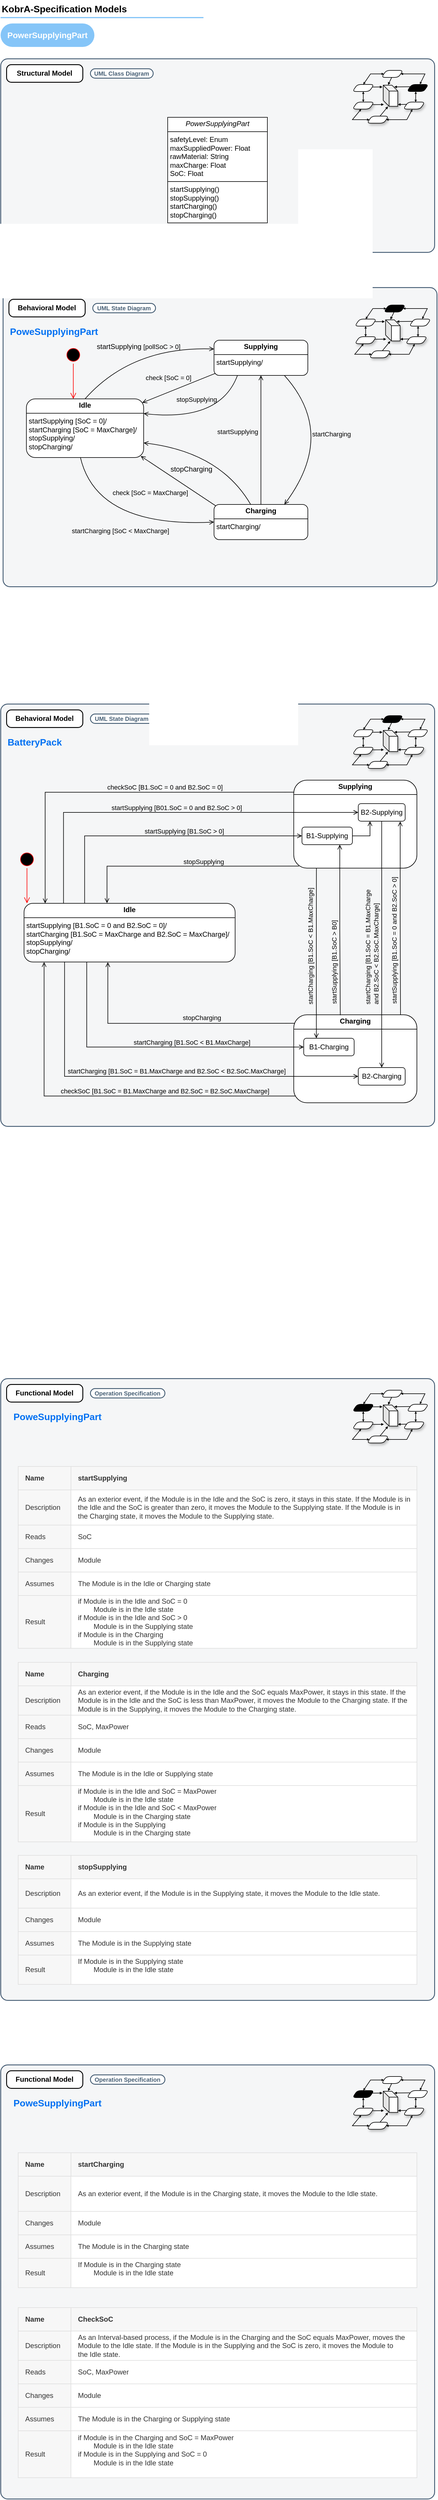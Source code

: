 <mxfile version="26.0.5">
  <diagram name="Page-1" id="ozDmUi6099faQL4ttm5e">
    <mxGraphModel dx="1659" dy="878" grid="1" gridSize="10" guides="1" tooltips="1" connect="1" arrows="1" fold="1" page="1" pageScale="1" pageWidth="827" pageHeight="1169" math="0" shadow="0">
      <root>
        <mxCell id="0" />
        <mxCell id="1" parent="0" />
        <mxCell id="t6atKej5fnVRMdNGpLLc-1" value="" style="rounded=1;whiteSpace=wrap;html=1;strokeColor=#475E75;fillColor=#F5F6F7;arcSize=24;absoluteArcSize=1;imageWidth=64;imageHeight=64;strokeWidth=1.5;" vertex="1" parent="1">
          <mxGeometry x="40" y="140" width="740" height="330" as="geometry" />
        </mxCell>
        <mxCell id="t6atKej5fnVRMdNGpLLc-2" value="&lt;b&gt;KobrA-Specification Models&lt;/b&gt;" style="text;fontSize=16;verticalAlign=middle;strokeColor=none;fillColor=none;whiteSpace=wrap;html=1;" vertex="1" parent="1">
          <mxGeometry x="40" y="40" width="346" height="30" as="geometry" />
        </mxCell>
        <mxCell id="t6atKej5fnVRMdNGpLLc-3" value="" style="dashed=0;shape=line;strokeWidth=2;noLabel=1;strokeColor=#0C8CF2;opacity=50;" vertex="1" parent="1">
          <mxGeometry x="40" y="65" width="346" height="10" as="geometry" />
        </mxCell>
        <mxCell id="t6atKej5fnVRMdNGpLLc-7" value="&lt;b&gt;Structural Model&lt;/b&gt;" style="rounded=1;whiteSpace=wrap;html=1;strokeWidth=1.5;arcSize=16;perimeterSpacing=0;absoluteArcSize=1;" vertex="1" parent="1">
          <mxGeometry x="50" y="150" width="130" height="30" as="geometry" />
        </mxCell>
        <mxCell id="t6atKej5fnVRMdNGpLLc-8" value="" style="group;glass=0;shadow=0;" vertex="1" connectable="0" parent="1">
          <mxGeometry x="640" y="160" width="130" height="90" as="geometry" />
        </mxCell>
        <mxCell id="t6atKej5fnVRMdNGpLLc-9" value="" style="shape=parallelogram;html=1;strokeWidth=1;perimeter=parallelogramPerimeter;whiteSpace=wrap;rounded=1;arcSize=12;size=0.23;fillColor=#000000;shadow=0;" vertex="1" parent="t6atKej5fnVRMdNGpLLc-8">
          <mxGeometry x="92.857" y="24" width="37.143" height="12" as="geometry" />
        </mxCell>
        <mxCell id="t6atKej5fnVRMdNGpLLc-10" value="" style="shape=parallelogram;html=1;strokeWidth=1;perimeter=parallelogramPerimeter;whiteSpace=wrap;rounded=1;arcSize=12;size=0.23;shadow=0;" vertex="1" parent="t6atKej5fnVRMdNGpLLc-8">
          <mxGeometry x="49.524" width="37.143" height="12" as="geometry" />
        </mxCell>
        <mxCell id="t6atKej5fnVRMdNGpLLc-11" value="" style="shape=parallelogram;html=1;strokeWidth=1;perimeter=parallelogramPerimeter;whiteSpace=wrap;rounded=1;arcSize=12;size=0.23;shadow=0;" vertex="1" parent="t6atKej5fnVRMdNGpLLc-8">
          <mxGeometry y="24" width="37.143" height="12" as="geometry" />
        </mxCell>
        <mxCell id="t6atKej5fnVRMdNGpLLc-12" value="" style="edgeStyle=isometricEdgeStyle;endArrow=none;html=1;elbow=vertical;rounded=0;entryX=1;entryY=0.5;entryDx=0;entryDy=0;exitX=1;exitY=0.5;exitDx=0;exitDy=0;" edge="1" parent="t6atKej5fnVRMdNGpLLc-8" source="t6atKej5fnVRMdNGpLLc-10" target="t6atKej5fnVRMdNGpLLc-10">
          <mxGeometry width="50" height="100" relative="1" as="geometry">
            <mxPoint x="89.762" y="72" as="sourcePoint" />
            <mxPoint x="120.714" y="12" as="targetPoint" />
            <Array as="points" />
          </mxGeometry>
        </mxCell>
        <mxCell id="t6atKej5fnVRMdNGpLLc-13" value="" style="endArrow=open;html=1;rounded=0;endSize=2;entryX=1;entryY=0.5;entryDx=0;entryDy=0;exitX=0.598;exitY=-0.024;exitDx=0;exitDy=0;exitPerimeter=0;startArrow=open;startFill=0;endFill=0;startSize=2;" edge="1" parent="t6atKej5fnVRMdNGpLLc-8" source="t6atKej5fnVRMdNGpLLc-9" target="t6atKej5fnVRMdNGpLLc-10">
          <mxGeometry width="50" height="50" relative="1" as="geometry">
            <mxPoint x="117.619" y="30" as="sourcePoint" />
            <mxPoint x="94.776" y="12" as="targetPoint" />
            <Array as="points">
              <mxPoint x="123.81" y="6" />
            </Array>
          </mxGeometry>
        </mxCell>
        <mxCell id="t6atKej5fnVRMdNGpLLc-14" value="" style="endArrow=open;html=1;rounded=0;endSize=2;entryX=0;entryY=0.5;entryDx=0;entryDy=0;exitX=0.5;exitY=0;exitDx=0;exitDy=0;strokeColor=default;align=center;verticalAlign=middle;fontFamily=Helvetica;fontSize=11;fontColor=default;labelBackgroundColor=default;startArrow=open;startFill=0;startSize=2;endFill=0;" edge="1" parent="t6atKej5fnVRMdNGpLLc-8" source="t6atKej5fnVRMdNGpLLc-11" target="t6atKej5fnVRMdNGpLLc-10">
          <mxGeometry width="50" height="50" relative="1" as="geometry">
            <mxPoint x="59.429" y="24" as="sourcePoint" />
            <mxPoint x="51.381" y="12" as="targetPoint" />
            <Array as="points">
              <mxPoint x="30.952" y="6" />
            </Array>
          </mxGeometry>
        </mxCell>
        <mxCell id="t6atKej5fnVRMdNGpLLc-15" value="" style="shape=cube;whiteSpace=wrap;html=1;boundedLbl=1;backgroundOutline=1;darkOpacity=0.05;darkOpacity2=0.1;size=10;shadow=1;" vertex="1" parent="t6atKej5fnVRMdNGpLLc-8">
          <mxGeometry x="52.619" y="25.2" width="24.762" height="36" as="geometry" />
        </mxCell>
        <mxCell id="t6atKej5fnVRMdNGpLLc-16" value="" style="endArrow=block;html=1;rounded=0;exitX=0.475;exitY=0.969;exitDx=0;exitDy=0;exitPerimeter=0;entryX=0.332;entryY=-0.012;entryDx=0;entryDy=0;entryPerimeter=0;endSize=2;strokeColor=default;align=center;verticalAlign=middle;fontFamily=Helvetica;fontSize=11;fontColor=default;labelBackgroundColor=default;endFill=1;" edge="1" parent="t6atKej5fnVRMdNGpLLc-8" source="t6atKej5fnVRMdNGpLLc-10" target="t6atKej5fnVRMdNGpLLc-15">
          <mxGeometry width="50" height="50" relative="1" as="geometry">
            <mxPoint x="74.286" y="78" as="sourcePoint" />
            <mxPoint x="105.238" y="48" as="targetPoint" />
          </mxGeometry>
        </mxCell>
        <mxCell id="t6atKej5fnVRMdNGpLLc-17" value="" style="endArrow=block;html=1;rounded=0;exitX=0;exitY=0.25;exitDx=0;exitDy=0;entryX=0.753;entryY=0.083;entryDx=0;entryDy=0;entryPerimeter=0;endSize=2;strokeColor=default;align=center;verticalAlign=middle;fontFamily=Helvetica;fontSize=11;fontColor=default;labelBackgroundColor=default;endFill=1;" edge="1" parent="t6atKej5fnVRMdNGpLLc-8" source="t6atKej5fnVRMdNGpLLc-9" target="t6atKej5fnVRMdNGpLLc-15">
          <mxGeometry width="50" height="50" relative="1" as="geometry">
            <mxPoint x="71.19" y="18" as="sourcePoint" />
            <mxPoint x="71.19" y="30" as="targetPoint" />
          </mxGeometry>
        </mxCell>
        <mxCell id="t6atKej5fnVRMdNGpLLc-18" value="" style="endArrow=block;html=1;rounded=0;exitX=0.93;exitY=0.361;exitDx=0;exitDy=0;entryX=-0.052;entryY=0.085;entryDx=0;entryDy=0;entryPerimeter=0;endSize=2;exitPerimeter=0;endFill=1;" edge="1" parent="t6atKej5fnVRMdNGpLLc-8" source="t6atKej5fnVRMdNGpLLc-11" target="t6atKej5fnVRMdNGpLLc-15">
          <mxGeometry width="50" height="50" relative="1" as="geometry">
            <mxPoint x="104.619" y="34.2" as="sourcePoint" />
            <mxPoint x="83.571" y="34.2" as="targetPoint" />
          </mxGeometry>
        </mxCell>
        <mxCell id="t6atKej5fnVRMdNGpLLc-19" value="" style="shape=parallelogram;html=1;strokeWidth=1;perimeter=parallelogramPerimeter;whiteSpace=wrap;rounded=1;arcSize=12;size=0.23;shadow=1;" vertex="1" parent="t6atKej5fnVRMdNGpLLc-8">
          <mxGeometry x="86.667" y="54" width="37.143" height="12" as="geometry" />
        </mxCell>
        <mxCell id="t6atKej5fnVRMdNGpLLc-20" value="" style="shape=parallelogram;html=1;strokeWidth=1;perimeter=parallelogramPerimeter;whiteSpace=wrap;rounded=1;arcSize=12;size=0.23;shadow=1;" vertex="1" parent="t6atKej5fnVRMdNGpLLc-8">
          <mxGeometry x="24.762" y="78" width="37.143" height="12" as="geometry" />
        </mxCell>
        <mxCell id="t6atKej5fnVRMdNGpLLc-21" value="" style="shape=parallelogram;html=1;strokeWidth=1;perimeter=parallelogramPerimeter;whiteSpace=wrap;rounded=1;arcSize=12;size=0.23;shadow=1;" vertex="1" parent="t6atKej5fnVRMdNGpLLc-8">
          <mxGeometry y="54" width="37.143" height="12" as="geometry" />
        </mxCell>
        <mxCell id="t6atKej5fnVRMdNGpLLc-22" value="" style="edgeStyle=isometricEdgeStyle;endArrow=none;html=1;elbow=vertical;rounded=0;entryX=1;entryY=0.5;entryDx=0;entryDy=0;exitX=1;exitY=0.5;exitDx=0;exitDy=0;" edge="1" parent="t6atKej5fnVRMdNGpLLc-8" source="t6atKej5fnVRMdNGpLLc-20" target="t6atKej5fnVRMdNGpLLc-20">
          <mxGeometry width="50" height="100" relative="1" as="geometry">
            <mxPoint x="83.571" y="102" as="sourcePoint" />
            <mxPoint x="114.524" y="42" as="targetPoint" />
            <Array as="points" />
          </mxGeometry>
        </mxCell>
        <mxCell id="t6atKej5fnVRMdNGpLLc-23" value="" style="endArrow=open;html=1;rounded=0;endSize=2;entryX=1;entryY=0.5;entryDx=0;entryDy=0;exitX=0.421;exitY=1.024;exitDx=0;exitDy=0;exitPerimeter=0;strokeColor=default;align=center;verticalAlign=middle;fontFamily=Helvetica;fontSize=11;fontColor=default;labelBackgroundColor=default;startArrow=open;startFill=0;startSize=2;endFill=0;" edge="1" parent="t6atKej5fnVRMdNGpLLc-8" source="t6atKej5fnVRMdNGpLLc-19" target="t6atKej5fnVRMdNGpLLc-20">
          <mxGeometry width="50" height="50" relative="1" as="geometry">
            <mxPoint x="111.429" y="60" as="sourcePoint" />
            <mxPoint x="88.586" y="42" as="targetPoint" />
            <Array as="points">
              <mxPoint x="92.857" y="84" />
            </Array>
          </mxGeometry>
        </mxCell>
        <mxCell id="t6atKej5fnVRMdNGpLLc-24" value="" style="endArrow=open;html=1;rounded=0;endSize=2;entryX=0;entryY=0.5;entryDx=0;entryDy=0;exitX=0.405;exitY=1.002;exitDx=0;exitDy=0;exitPerimeter=0;strokeColor=default;align=center;verticalAlign=middle;fontFamily=Helvetica;fontSize=11;fontColor=default;labelBackgroundColor=default;startArrow=open;startFill=0;startSize=2;endFill=0;" edge="1" parent="t6atKej5fnVRMdNGpLLc-8" source="t6atKej5fnVRMdNGpLLc-21" target="t6atKej5fnVRMdNGpLLc-20">
          <mxGeometry width="50" height="50" relative="1" as="geometry">
            <mxPoint x="53.238" y="54" as="sourcePoint" />
            <mxPoint x="45.19" y="42" as="targetPoint" />
            <Array as="points">
              <mxPoint y="84" />
            </Array>
          </mxGeometry>
        </mxCell>
        <mxCell id="t6atKej5fnVRMdNGpLLc-25" value="" style="endArrow=block;html=1;rounded=0;exitX=0.605;exitY=-0.013;exitDx=0;exitDy=0;exitPerimeter=0;entryX=0.326;entryY=1.008;entryDx=0;entryDy=0;entryPerimeter=0;endSize=2;strokeColor=default;align=center;verticalAlign=middle;fontFamily=Helvetica;fontSize=11;fontColor=default;labelBackgroundColor=default;endFill=1;" edge="1" parent="t6atKej5fnVRMdNGpLLc-8" source="t6atKej5fnVRMdNGpLLc-20" target="t6atKej5fnVRMdNGpLLc-15">
          <mxGeometry width="50" height="50" relative="1" as="geometry">
            <mxPoint x="68.095" y="108" as="sourcePoint" />
            <mxPoint x="58.81" y="55.2" as="targetPoint" />
          </mxGeometry>
        </mxCell>
        <mxCell id="t6atKej5fnVRMdNGpLLc-26" value="" style="endArrow=block;html=1;rounded=0;exitX=0;exitY=0.25;exitDx=0;exitDy=0;endSize=2;entryX=1.006;entryY=0.917;entryDx=0;entryDy=0;entryPerimeter=0;strokeColor=default;align=center;verticalAlign=middle;fontFamily=Helvetica;fontSize=11;fontColor=default;labelBackgroundColor=default;endFill=1;" edge="1" parent="t6atKej5fnVRMdNGpLLc-8" source="t6atKej5fnVRMdNGpLLc-19" target="t6atKej5fnVRMdNGpLLc-15">
          <mxGeometry width="50" height="50" relative="1" as="geometry">
            <mxPoint x="65" y="48" as="sourcePoint" />
            <mxPoint x="80.476" y="58.2" as="targetPoint" />
          </mxGeometry>
        </mxCell>
        <mxCell id="t6atKej5fnVRMdNGpLLc-27" value="" style="endArrow=block;html=1;rounded=0;exitX=0.93;exitY=0.361;exitDx=0;exitDy=0;entryX=0.047;entryY=0.917;entryDx=0;entryDy=0;entryPerimeter=0;endSize=2;exitPerimeter=0;strokeColor=default;align=center;verticalAlign=middle;fontFamily=Helvetica;fontSize=11;fontColor=default;labelBackgroundColor=default;endFill=1;" edge="1" parent="t6atKej5fnVRMdNGpLLc-8" source="t6atKej5fnVRMdNGpLLc-21" target="t6atKej5fnVRMdNGpLLc-15">
          <mxGeometry width="50" height="50" relative="1" as="geometry">
            <mxPoint x="98.429" y="64.2" as="sourcePoint" />
            <mxPoint x="48.286" y="58.2" as="targetPoint" />
          </mxGeometry>
        </mxCell>
        <mxCell id="t6atKej5fnVRMdNGpLLc-28" value="" style="endArrow=open;startArrow=open;html=1;rounded=0;entryX=0.5;entryY=1;entryDx=0;entryDy=0;exitX=0.5;exitY=0;exitDx=0;exitDy=0;endSize=2;startSize=2;startFill=0;endFill=0;" edge="1" parent="t6atKej5fnVRMdNGpLLc-8" source="t6atKej5fnVRMdNGpLLc-21" target="t6atKej5fnVRMdNGpLLc-11">
          <mxGeometry width="50" height="50" relative="1" as="geometry">
            <mxPoint x="12.381" y="60" as="sourcePoint" />
            <mxPoint x="43.333" y="30" as="targetPoint" />
          </mxGeometry>
        </mxCell>
        <mxCell id="t6atKej5fnVRMdNGpLLc-29" value="" style="endArrow=open;startArrow=open;html=1;rounded=0;entryX=0.409;entryY=0.996;entryDx=0;entryDy=0;exitX=0.572;exitY=0.009;exitDx=0;exitDy=0;endSize=2;startSize=2;startFill=0;endFill=0;entryPerimeter=0;exitPerimeter=0;" edge="1" parent="t6atKej5fnVRMdNGpLLc-8" source="t6atKej5fnVRMdNGpLLc-19" target="t6atKej5fnVRMdNGpLLc-9">
          <mxGeometry width="50" height="50" relative="1" as="geometry">
            <mxPoint x="111.311" y="54" as="sourcePoint" />
            <mxPoint x="111.311" y="36" as="targetPoint" />
          </mxGeometry>
        </mxCell>
        <mxCell id="t6atKej5fnVRMdNGpLLc-30" value="&lt;font size=&quot;1&quot; color=&quot;#475f75&quot;&gt;&lt;b style=&quot;&quot;&gt;UML Class Diagram&lt;/b&gt;&lt;/font&gt;" style="rounded=1;whiteSpace=wrap;html=1;arcSize=50;strokeColor=#475f75;fillColor=default;strokeWidth=1.5;" vertex="1" parent="1">
          <mxGeometry x="193" y="157" width="107" height="16" as="geometry" />
        </mxCell>
        <mxCell id="t6atKej5fnVRMdNGpLLc-31" value="&lt;font style=&quot;font-size: 14px; color: rgb(255, 255, 255);&quot;&gt;&lt;b style=&quot;&quot;&gt;PowerSupplyingPart&lt;/b&gt;&lt;/font&gt;" style="rounded=1;whiteSpace=wrap;html=1;arcSize=50;strokeColor=none;fillColor=#0C8CF2;strokeWidth=2;dashed=0;opacity=50;align=center;verticalAlign=middle;fontFamily=Helvetica;fontSize=12;fontColor=default;gradientColor=none;" vertex="1" parent="1">
          <mxGeometry x="40" y="80" width="160" height="40" as="geometry" />
        </mxCell>
        <mxCell id="t6atKej5fnVRMdNGpLLc-36" value="&lt;p style=&quot;margin:0px;margin-top:4px;text-align:center;&quot;&gt;&lt;i&gt;PowerSupplyingPart&lt;/i&gt;&lt;/p&gt;&lt;hr size=&quot;1&quot; style=&quot;border-style:solid;&quot;&gt;&lt;p style=&quot;margin: 0px 0px 0px 4px;&quot;&gt;&lt;span style=&quot;background-color: initial; color: light-dark(rgb(0, 0, 0), rgb(255, 255, 255));&quot;&gt;safetyLevel&lt;/span&gt;&lt;span style=&quot;background-color: initial; color: light-dark(rgb(0, 0, 0), rgb(255, 255, 255));&quot;&gt;:&lt;/span&gt;&lt;span style=&quot;background-color: initial; color: light-dark(rgb(0, 0, 0), rgb(255, 255, 255));&quot;&gt;&amp;nbsp;Enum&lt;/span&gt;&lt;/p&gt;&lt;div&gt;&lt;p style=&quot;margin: 0px 0px 0px 4px;&quot;&gt;maxSuppliedPower&lt;span style=&quot;background-color: initial;&quot;&gt;:&lt;/span&gt;&lt;span style=&quot;background-color: initial;&quot;&gt;&amp;nbsp;Float&lt;/span&gt;&lt;/p&gt;&lt;/div&gt;&lt;p style=&quot;margin: 0px 0px 0px 4px;&quot;&gt;rawMaterial&lt;span style=&quot;background-color: initial;&quot;&gt;:&lt;/span&gt;&lt;span style=&quot;background-color: initial;&quot;&gt;&amp;nbsp;String&lt;/span&gt;&lt;/p&gt;&lt;p style=&quot;margin: 0px 0px 0px 4px;&quot;&gt;maxCharge: Float&lt;/p&gt;&lt;p style=&quot;margin: 0px 0px 0px 4px;&quot;&gt;SoC: Float&lt;/p&gt;&lt;hr size=&quot;1&quot; style=&quot;border-style:solid;&quot;&gt;&lt;p style=&quot;margin:0px;margin-left:4px;&quot;&gt;startSupplying()&lt;/p&gt;&lt;p style=&quot;margin:0px;margin-left:4px;&quot;&gt;&lt;span style=&quot;background-color: transparent; color: light-dark(rgb(0, 0, 0), rgb(255, 255, 255));&quot;&gt;stopSupplying&lt;/span&gt;()&lt;/p&gt;&lt;p style=&quot;margin:0px;margin-left:4px;&quot;&gt;&lt;span style=&quot;background-color: rgb(255, 255, 255); text-align: center; text-wrap-mode: nowrap; color: light-dark(rgb(0, 0, 0), rgb(255, 255, 255));&quot;&gt;&lt;span style=&quot;background-color: transparent; color: light-dark(rgb(0, 0, 0), rgb(255, 255, 255)); text-align: left; text-wrap-mode: wrap;&quot;&gt;startCharging&lt;/span&gt;()&lt;/span&gt;&lt;/p&gt;&lt;p style=&quot;margin:0px;margin-left:4px;&quot;&gt;&lt;span style=&quot;background-color: rgb(255, 255, 255); text-align: center; text-wrap-mode: nowrap; color: light-dark(rgb(0, 0, 0), rgb(255, 255, 255));&quot;&gt;&lt;span style=&quot;text-align: left; text-wrap-mode: wrap; background-color: rgb(251, 251, 251);&quot;&gt;&lt;span style=&quot;background-color: rgb(255, 255, 255); color: light-dark(rgb(0, 0, 0), rgb(255, 255, 255));&quot;&gt;stopCharging&lt;/span&gt;()&lt;/span&gt;&lt;/span&gt;&lt;/p&gt;" style="verticalAlign=top;align=left;overflow=fill;html=1;whiteSpace=wrap;rounded=0;" vertex="1" parent="1">
          <mxGeometry x="325" y="240" width="170" height="180" as="geometry" />
        </mxCell>
        <mxCell id="t6atKej5fnVRMdNGpLLc-180" value="" style="rounded=1;whiteSpace=wrap;html=1;strokeColor=#475E75;fillColor=#F5F6F7;arcSize=24;absoluteArcSize=1;imageWidth=64;imageHeight=64;strokeWidth=1.5;" vertex="1" parent="1">
          <mxGeometry x="40" y="2390" width="740" height="1060" as="geometry" />
        </mxCell>
        <mxCell id="t6atKej5fnVRMdNGpLLc-181" value="&lt;b&gt;Functional Model&lt;/b&gt;" style="rounded=1;whiteSpace=wrap;html=1;strokeWidth=1.5;arcSize=16;perimeterSpacing=0;absoluteArcSize=1;" vertex="1" parent="1">
          <mxGeometry x="50" y="2400" width="130" height="30" as="geometry" />
        </mxCell>
        <mxCell id="t6atKej5fnVRMdNGpLLc-182" value="&lt;font size=&quot;1&quot; color=&quot;#475f75&quot;&gt;&lt;b style=&quot;&quot;&gt;Operation Specification&lt;/b&gt;&lt;/font&gt;" style="rounded=1;whiteSpace=wrap;html=1;arcSize=50;strokeColor=#475f75;fillColor=default;strokeWidth=1.5;" vertex="1" parent="1">
          <mxGeometry x="193" y="2407" width="127" height="16" as="geometry" />
        </mxCell>
        <mxCell id="t6atKej5fnVRMdNGpLLc-183" value="" style="shape=table;startSize=0;container=1;collapsible=0;childLayout=tableLayout;fontSize=16;rounded=0;strokeColor=default;swimlaneFillColor=none;gradientColor=none;" vertex="1" parent="1">
          <mxGeometry x="70" y="2540" width="680" height="310" as="geometry" />
        </mxCell>
        <mxCell id="t6atKej5fnVRMdNGpLLc-184" value="" style="shape=tableRow;horizontal=0;startSize=0;swimlaneHead=0;swimlaneBody=0;strokeColor=inherit;top=0;left=0;bottom=0;right=0;collapsible=0;dropTarget=0;fillColor=none;points=[[0,0.5],[1,0.5]];portConstraint=eastwest;fontSize=16;" vertex="1" parent="t6atKej5fnVRMdNGpLLc-183">
          <mxGeometry width="680" height="40" as="geometry" />
        </mxCell>
        <mxCell id="t6atKej5fnVRMdNGpLLc-185" value="&lt;b&gt;Name&lt;/b&gt;" style="shape=partialRectangle;html=1;whiteSpace=wrap;connectable=0;strokeColor=#DFDFDF;overflow=hidden;fillColor=#F7F7F7;top=1;left=1;bottom=1;right=1;pointerEvents=1;fontSize=12;align=left;verticalAlign=middle;spacingLeft=10;spacingRight=10;fontFamily=Helvetica;fontColor=#333333;gradientColor=none;" vertex="1" parent="t6atKej5fnVRMdNGpLLc-184">
          <mxGeometry width="90" height="40" as="geometry">
            <mxRectangle width="90" height="40" as="alternateBounds" />
          </mxGeometry>
        </mxCell>
        <mxCell id="t6atKej5fnVRMdNGpLLc-186" value="&lt;b&gt;startSupplying&lt;/b&gt;" style="shape=partialRectangle;html=1;whiteSpace=wrap;connectable=0;strokeColor=#DFDFDF;overflow=hidden;fillColor=#F7F7F7;top=1;left=1;bottom=1;right=1;pointerEvents=1;fontSize=12;align=left;verticalAlign=middle;spacingLeft=10;spacingRight=10;fontFamily=Helvetica;fontColor=#333333;gradientColor=none;" vertex="1" parent="t6atKej5fnVRMdNGpLLc-184">
          <mxGeometry x="90" width="590" height="40" as="geometry">
            <mxRectangle width="590" height="40" as="alternateBounds" />
          </mxGeometry>
        </mxCell>
        <mxCell id="t6atKej5fnVRMdNGpLLc-187" value="" style="shape=tableRow;horizontal=0;startSize=0;swimlaneHead=0;swimlaneBody=0;strokeColor=inherit;top=0;left=0;bottom=0;right=0;collapsible=0;dropTarget=0;fillColor=none;points=[[0,0.5],[1,0.5]];portConstraint=eastwest;fontSize=16;" vertex="1" parent="t6atKej5fnVRMdNGpLLc-183">
          <mxGeometry y="40" width="680" height="60" as="geometry" />
        </mxCell>
        <mxCell id="t6atKej5fnVRMdNGpLLc-188" value="Description" style="shape=partialRectangle;html=1;whiteSpace=wrap;connectable=0;strokeColor=#DFDFDF;overflow=hidden;fillColor=#F7F7F7;top=1;left=1;bottom=1;right=1;pointerEvents=1;fontSize=12;align=left;verticalAlign=middle;spacingLeft=10;spacingRight=10;fontFamily=Helvetica;fontColor=#333333;gradientColor=none;" vertex="1" parent="t6atKej5fnVRMdNGpLLc-187">
          <mxGeometry width="90" height="60" as="geometry">
            <mxRectangle width="90" height="60" as="alternateBounds" />
          </mxGeometry>
        </mxCell>
        <mxCell id="t6atKej5fnVRMdNGpLLc-189" value="As an exterior event, if the Module is in the Idle and the SoC is zero, it stays in this state. If the Module is in the Idle and the SoC is greater than zero, it moves the Module to the Supplying state. If the Module is in the Charging state, it moves the Module to the Supplying state." style="shape=partialRectangle;html=1;whiteSpace=wrap;connectable=0;strokeColor=#DFDFDF;overflow=hidden;fillColor=#FFFFFF;top=1;left=1;bottom=1;right=1;pointerEvents=1;fontSize=12;align=left;verticalAlign=middle;spacingLeft=10;spacingRight=10;fontFamily=Helvetica;fontColor=#333333;gradientColor=none;" vertex="1" parent="t6atKej5fnVRMdNGpLLc-187">
          <mxGeometry x="90" width="590" height="60" as="geometry">
            <mxRectangle width="590" height="60" as="alternateBounds" />
          </mxGeometry>
        </mxCell>
        <mxCell id="t6atKej5fnVRMdNGpLLc-190" value="" style="shape=tableRow;horizontal=0;startSize=0;swimlaneHead=0;swimlaneBody=0;strokeColor=inherit;top=0;left=0;bottom=0;right=0;collapsible=0;dropTarget=0;fillColor=none;points=[[0,0.5],[1,0.5]];portConstraint=eastwest;fontSize=16;" vertex="1" parent="t6atKej5fnVRMdNGpLLc-183">
          <mxGeometry y="100" width="680" height="40" as="geometry" />
        </mxCell>
        <mxCell id="t6atKej5fnVRMdNGpLLc-191" value="Reads" style="shape=partialRectangle;html=1;whiteSpace=wrap;connectable=0;strokeColor=#DFDFDF;overflow=hidden;fillColor=#F7F7F7;top=1;left=1;bottom=1;right=1;pointerEvents=1;fontSize=12;align=left;verticalAlign=middle;spacingLeft=10;spacingRight=10;fontFamily=Helvetica;fontColor=#333333;gradientColor=none;" vertex="1" parent="t6atKej5fnVRMdNGpLLc-190">
          <mxGeometry width="90" height="40" as="geometry">
            <mxRectangle width="90" height="40" as="alternateBounds" />
          </mxGeometry>
        </mxCell>
        <mxCell id="t6atKej5fnVRMdNGpLLc-192" value="SoC&amp;nbsp;" style="shape=partialRectangle;html=1;whiteSpace=wrap;connectable=0;strokeColor=#DFDFDF;overflow=hidden;fillColor=#FFFFFF;top=1;left=1;bottom=1;right=1;pointerEvents=1;fontSize=12;align=left;verticalAlign=middle;spacingLeft=10;spacingRight=10;fontFamily=Helvetica;fontColor=#333333;gradientColor=none;" vertex="1" parent="t6atKej5fnVRMdNGpLLc-190">
          <mxGeometry x="90" width="590" height="40" as="geometry">
            <mxRectangle width="590" height="40" as="alternateBounds" />
          </mxGeometry>
        </mxCell>
        <mxCell id="t6atKej5fnVRMdNGpLLc-193" style="shape=tableRow;horizontal=0;startSize=0;swimlaneHead=0;swimlaneBody=0;strokeColor=inherit;top=0;left=0;bottom=0;right=0;collapsible=0;dropTarget=0;fillColor=none;points=[[0,0.5],[1,0.5]];portConstraint=eastwest;fontSize=16;" vertex="1" parent="t6atKej5fnVRMdNGpLLc-183">
          <mxGeometry y="140" width="680" height="40" as="geometry" />
        </mxCell>
        <mxCell id="t6atKej5fnVRMdNGpLLc-194" value="Changes" style="shape=partialRectangle;html=1;whiteSpace=wrap;connectable=0;strokeColor=#DFDFDF;overflow=hidden;fillColor=#F7F7F7;top=1;left=1;bottom=1;right=1;pointerEvents=1;fontSize=12;align=left;verticalAlign=middle;spacingLeft=10;spacingRight=10;fontFamily=Helvetica;fontColor=#333333;gradientColor=none;" vertex="1" parent="t6atKej5fnVRMdNGpLLc-193">
          <mxGeometry width="90" height="40" as="geometry">
            <mxRectangle width="90" height="40" as="alternateBounds" />
          </mxGeometry>
        </mxCell>
        <mxCell id="t6atKej5fnVRMdNGpLLc-195" value="Module" style="shape=partialRectangle;html=1;whiteSpace=wrap;connectable=0;strokeColor=#DFDFDF;overflow=hidden;fillColor=#FFFFFF;top=1;left=1;bottom=1;right=1;pointerEvents=1;fontSize=12;align=left;verticalAlign=middle;spacingLeft=10;spacingRight=10;fontFamily=Helvetica;fontColor=#333333;gradientColor=none;" vertex="1" parent="t6atKej5fnVRMdNGpLLc-193">
          <mxGeometry x="90" width="590" height="40" as="geometry">
            <mxRectangle width="590" height="40" as="alternateBounds" />
          </mxGeometry>
        </mxCell>
        <mxCell id="t6atKej5fnVRMdNGpLLc-196" style="shape=tableRow;horizontal=0;startSize=0;swimlaneHead=0;swimlaneBody=0;strokeColor=inherit;top=0;left=0;bottom=0;right=0;collapsible=0;dropTarget=0;fillColor=none;points=[[0,0.5],[1,0.5]];portConstraint=eastwest;fontSize=16;" vertex="1" parent="t6atKej5fnVRMdNGpLLc-183">
          <mxGeometry y="180" width="680" height="40" as="geometry" />
        </mxCell>
        <mxCell id="t6atKej5fnVRMdNGpLLc-197" value="Assumes" style="shape=partialRectangle;html=1;whiteSpace=wrap;connectable=0;strokeColor=#DFDFDF;overflow=hidden;fillColor=#F7F7F7;top=1;left=1;bottom=1;right=1;pointerEvents=1;fontSize=12;align=left;verticalAlign=middle;spacingLeft=10;spacingRight=10;fontFamily=Helvetica;fontColor=#333333;gradientColor=none;" vertex="1" parent="t6atKej5fnVRMdNGpLLc-196">
          <mxGeometry width="90" height="40" as="geometry">
            <mxRectangle width="90" height="40" as="alternateBounds" />
          </mxGeometry>
        </mxCell>
        <mxCell id="t6atKej5fnVRMdNGpLLc-198" value="The Module is in the Idle or Charging state" style="shape=partialRectangle;html=1;whiteSpace=wrap;connectable=0;strokeColor=#DFDFDF;overflow=hidden;fillColor=#FFFFFF;top=1;left=1;bottom=1;right=1;pointerEvents=1;fontSize=12;align=left;verticalAlign=middle;spacingLeft=10;spacingRight=10;fontFamily=Helvetica;fontColor=#333333;gradientColor=none;" vertex="1" parent="t6atKej5fnVRMdNGpLLc-196">
          <mxGeometry x="90" width="590" height="40" as="geometry">
            <mxRectangle width="590" height="40" as="alternateBounds" />
          </mxGeometry>
        </mxCell>
        <mxCell id="t6atKej5fnVRMdNGpLLc-199" style="shape=tableRow;horizontal=0;startSize=0;swimlaneHead=0;swimlaneBody=0;strokeColor=inherit;top=0;left=0;bottom=0;right=0;collapsible=0;dropTarget=0;fillColor=none;points=[[0,0.5],[1,0.5]];portConstraint=eastwest;fontSize=16;" vertex="1" parent="t6atKej5fnVRMdNGpLLc-183">
          <mxGeometry y="220" width="680" height="90" as="geometry" />
        </mxCell>
        <mxCell id="t6atKej5fnVRMdNGpLLc-200" value="Result" style="shape=partialRectangle;html=1;whiteSpace=wrap;connectable=0;strokeColor=#DFDFDF;overflow=hidden;fillColor=#F7F7F7;top=1;left=1;bottom=1;right=1;pointerEvents=1;fontSize=12;align=left;verticalAlign=middle;spacingLeft=10;spacingRight=10;fontFamily=Helvetica;fontColor=#333333;gradientColor=none;" vertex="1" parent="t6atKej5fnVRMdNGpLLc-199">
          <mxGeometry width="90" height="90" as="geometry">
            <mxRectangle width="90" height="90" as="alternateBounds" />
          </mxGeometry>
        </mxCell>
        <mxCell id="t6atKej5fnVRMdNGpLLc-201" value="if Module&amp;nbsp;is in the Idle and SoC = 0&lt;div&gt;&lt;span style=&quot;white-space: pre;&quot;&gt;&#x9;&lt;/span&gt;Module is in the Idle state&lt;/div&gt;&lt;div&gt;if Module&amp;nbsp;is in the Idle &lt;span style=&quot;background-color: transparent; color: light-dark(rgb(51, 51, 51), rgb(193, 193, 193));&quot;&gt;and SoC &amp;gt; 0&lt;/span&gt;&lt;/div&gt;&lt;div&gt;&lt;div&gt;&lt;span style=&quot;white-space: pre;&quot;&gt;&#x9;&lt;/span&gt;Module is in the Supplying state&lt;/div&gt;&lt;/div&gt;&lt;div&gt;&lt;div&gt;if Module&amp;nbsp;is in the Charging&lt;/div&gt;&lt;div&gt;&lt;span style=&quot;white-space: pre;&quot;&gt;&#x9;&lt;/span&gt;Module is in the Supplying state&lt;/div&gt;&lt;/div&gt;" style="shape=partialRectangle;html=1;whiteSpace=wrap;connectable=0;strokeColor=#DFDFDF;overflow=hidden;fillColor=#FFFFFF;top=1;left=1;bottom=1;right=1;pointerEvents=1;fontSize=12;align=left;verticalAlign=middle;spacingLeft=10;spacingRight=10;fontFamily=Helvetica;fontColor=#333333;gradientColor=none;" vertex="1" parent="t6atKej5fnVRMdNGpLLc-199">
          <mxGeometry x="90" width="590" height="90" as="geometry">
            <mxRectangle width="590" height="90" as="alternateBounds" />
          </mxGeometry>
        </mxCell>
        <mxCell id="t6atKej5fnVRMdNGpLLc-202" value="" style="group;glass=0;shadow=0;" vertex="1" connectable="0" parent="1">
          <mxGeometry x="640" y="2410" width="130" height="90" as="geometry" />
        </mxCell>
        <mxCell id="t6atKej5fnVRMdNGpLLc-203" value="" style="shape=parallelogram;html=1;strokeWidth=1;perimeter=parallelogramPerimeter;whiteSpace=wrap;rounded=1;arcSize=12;size=0.23;shadow=0;" vertex="1" parent="t6atKej5fnVRMdNGpLLc-202">
          <mxGeometry x="92.857" y="24" width="37.143" height="12" as="geometry" />
        </mxCell>
        <mxCell id="t6atKej5fnVRMdNGpLLc-204" value="" style="shape=parallelogram;html=1;strokeWidth=1;perimeter=parallelogramPerimeter;whiteSpace=wrap;rounded=1;arcSize=12;size=0.23;shadow=0;" vertex="1" parent="t6atKej5fnVRMdNGpLLc-202">
          <mxGeometry x="49.524" width="37.143" height="12" as="geometry" />
        </mxCell>
        <mxCell id="t6atKej5fnVRMdNGpLLc-205" value="" style="shape=parallelogram;html=1;strokeWidth=1;perimeter=parallelogramPerimeter;whiteSpace=wrap;rounded=1;arcSize=12;size=0.23;shadow=0;fillColor=#000000;" vertex="1" parent="t6atKej5fnVRMdNGpLLc-202">
          <mxGeometry y="24" width="37.143" height="12" as="geometry" />
        </mxCell>
        <mxCell id="t6atKej5fnVRMdNGpLLc-206" value="" style="edgeStyle=isometricEdgeStyle;endArrow=none;html=1;elbow=vertical;rounded=0;entryX=1;entryY=0.5;entryDx=0;entryDy=0;exitX=1;exitY=0.5;exitDx=0;exitDy=0;" edge="1" parent="t6atKej5fnVRMdNGpLLc-202" source="t6atKej5fnVRMdNGpLLc-204" target="t6atKej5fnVRMdNGpLLc-204">
          <mxGeometry width="50" height="100" relative="1" as="geometry">
            <mxPoint x="89.762" y="72" as="sourcePoint" />
            <mxPoint x="120.714" y="12" as="targetPoint" />
            <Array as="points" />
          </mxGeometry>
        </mxCell>
        <mxCell id="t6atKej5fnVRMdNGpLLc-207" value="" style="endArrow=open;html=1;rounded=0;endSize=2;entryX=1;entryY=0.5;entryDx=0;entryDy=0;exitX=0.598;exitY=-0.024;exitDx=0;exitDy=0;exitPerimeter=0;startArrow=open;startFill=0;endFill=0;startSize=2;" edge="1" parent="t6atKej5fnVRMdNGpLLc-202" source="t6atKej5fnVRMdNGpLLc-203" target="t6atKej5fnVRMdNGpLLc-204">
          <mxGeometry width="50" height="50" relative="1" as="geometry">
            <mxPoint x="117.619" y="30" as="sourcePoint" />
            <mxPoint x="94.776" y="12" as="targetPoint" />
            <Array as="points">
              <mxPoint x="123.81" y="6" />
            </Array>
          </mxGeometry>
        </mxCell>
        <mxCell id="t6atKej5fnVRMdNGpLLc-208" value="" style="endArrow=open;html=1;rounded=0;endSize=2;entryX=0;entryY=0.5;entryDx=0;entryDy=0;exitX=0.5;exitY=0;exitDx=0;exitDy=0;strokeColor=default;align=center;verticalAlign=middle;fontFamily=Helvetica;fontSize=11;fontColor=default;labelBackgroundColor=default;startArrow=open;startFill=0;startSize=2;endFill=0;" edge="1" parent="t6atKej5fnVRMdNGpLLc-202" source="t6atKej5fnVRMdNGpLLc-205" target="t6atKej5fnVRMdNGpLLc-204">
          <mxGeometry width="50" height="50" relative="1" as="geometry">
            <mxPoint x="59.429" y="24" as="sourcePoint" />
            <mxPoint x="51.381" y="12" as="targetPoint" />
            <Array as="points">
              <mxPoint x="30.952" y="6" />
            </Array>
          </mxGeometry>
        </mxCell>
        <mxCell id="t6atKej5fnVRMdNGpLLc-209" value="" style="shape=cube;whiteSpace=wrap;html=1;boundedLbl=1;backgroundOutline=1;darkOpacity=0.05;darkOpacity2=0.1;size=10;shadow=1;" vertex="1" parent="t6atKej5fnVRMdNGpLLc-202">
          <mxGeometry x="52.619" y="25.2" width="24.762" height="36" as="geometry" />
        </mxCell>
        <mxCell id="t6atKej5fnVRMdNGpLLc-210" value="" style="endArrow=block;html=1;rounded=0;exitX=0.475;exitY=0.969;exitDx=0;exitDy=0;exitPerimeter=0;entryX=0.332;entryY=-0.012;entryDx=0;entryDy=0;entryPerimeter=0;endSize=2;strokeColor=default;align=center;verticalAlign=middle;fontFamily=Helvetica;fontSize=11;fontColor=default;labelBackgroundColor=default;endFill=1;" edge="1" parent="t6atKej5fnVRMdNGpLLc-202" source="t6atKej5fnVRMdNGpLLc-204" target="t6atKej5fnVRMdNGpLLc-209">
          <mxGeometry width="50" height="50" relative="1" as="geometry">
            <mxPoint x="74.286" y="78" as="sourcePoint" />
            <mxPoint x="105.238" y="48" as="targetPoint" />
          </mxGeometry>
        </mxCell>
        <mxCell id="t6atKej5fnVRMdNGpLLc-211" value="" style="endArrow=block;html=1;rounded=0;exitX=0;exitY=0.25;exitDx=0;exitDy=0;entryX=0.753;entryY=0.083;entryDx=0;entryDy=0;entryPerimeter=0;endSize=2;strokeColor=default;align=center;verticalAlign=middle;fontFamily=Helvetica;fontSize=11;fontColor=default;labelBackgroundColor=default;endFill=1;" edge="1" parent="t6atKej5fnVRMdNGpLLc-202" source="t6atKej5fnVRMdNGpLLc-203" target="t6atKej5fnVRMdNGpLLc-209">
          <mxGeometry width="50" height="50" relative="1" as="geometry">
            <mxPoint x="71.19" y="18" as="sourcePoint" />
            <mxPoint x="71.19" y="30" as="targetPoint" />
          </mxGeometry>
        </mxCell>
        <mxCell id="t6atKej5fnVRMdNGpLLc-212" value="" style="endArrow=block;html=1;rounded=0;exitX=0.93;exitY=0.361;exitDx=0;exitDy=0;entryX=-0.052;entryY=0.085;entryDx=0;entryDy=0;entryPerimeter=0;endSize=2;exitPerimeter=0;endFill=1;" edge="1" parent="t6atKej5fnVRMdNGpLLc-202" source="t6atKej5fnVRMdNGpLLc-205" target="t6atKej5fnVRMdNGpLLc-209">
          <mxGeometry width="50" height="50" relative="1" as="geometry">
            <mxPoint x="104.619" y="34.2" as="sourcePoint" />
            <mxPoint x="83.571" y="34.2" as="targetPoint" />
          </mxGeometry>
        </mxCell>
        <mxCell id="t6atKej5fnVRMdNGpLLc-213" value="" style="shape=parallelogram;html=1;strokeWidth=1;perimeter=parallelogramPerimeter;whiteSpace=wrap;rounded=1;arcSize=12;size=0.23;shadow=1;" vertex="1" parent="t6atKej5fnVRMdNGpLLc-202">
          <mxGeometry x="86.667" y="54" width="37.143" height="12" as="geometry" />
        </mxCell>
        <mxCell id="t6atKej5fnVRMdNGpLLc-214" value="" style="shape=parallelogram;html=1;strokeWidth=1;perimeter=parallelogramPerimeter;whiteSpace=wrap;rounded=1;arcSize=12;size=0.23;shadow=1;" vertex="1" parent="t6atKej5fnVRMdNGpLLc-202">
          <mxGeometry x="24.762" y="78" width="37.143" height="12" as="geometry" />
        </mxCell>
        <mxCell id="t6atKej5fnVRMdNGpLLc-215" value="" style="shape=parallelogram;html=1;strokeWidth=1;perimeter=parallelogramPerimeter;whiteSpace=wrap;rounded=1;arcSize=12;size=0.23;shadow=1;" vertex="1" parent="t6atKej5fnVRMdNGpLLc-202">
          <mxGeometry y="54" width="37.143" height="12" as="geometry" />
        </mxCell>
        <mxCell id="t6atKej5fnVRMdNGpLLc-216" value="" style="edgeStyle=isometricEdgeStyle;endArrow=none;html=1;elbow=vertical;rounded=0;entryX=1;entryY=0.5;entryDx=0;entryDy=0;exitX=1;exitY=0.5;exitDx=0;exitDy=0;" edge="1" parent="t6atKej5fnVRMdNGpLLc-202" source="t6atKej5fnVRMdNGpLLc-214" target="t6atKej5fnVRMdNGpLLc-214">
          <mxGeometry width="50" height="100" relative="1" as="geometry">
            <mxPoint x="83.571" y="102" as="sourcePoint" />
            <mxPoint x="114.524" y="42" as="targetPoint" />
            <Array as="points" />
          </mxGeometry>
        </mxCell>
        <mxCell id="t6atKej5fnVRMdNGpLLc-217" value="" style="endArrow=open;html=1;rounded=0;endSize=2;entryX=1;entryY=0.5;entryDx=0;entryDy=0;exitX=0.421;exitY=1.024;exitDx=0;exitDy=0;exitPerimeter=0;strokeColor=default;align=center;verticalAlign=middle;fontFamily=Helvetica;fontSize=11;fontColor=default;labelBackgroundColor=default;startArrow=open;startFill=0;startSize=2;endFill=0;" edge="1" parent="t6atKej5fnVRMdNGpLLc-202" source="t6atKej5fnVRMdNGpLLc-213" target="t6atKej5fnVRMdNGpLLc-214">
          <mxGeometry width="50" height="50" relative="1" as="geometry">
            <mxPoint x="111.429" y="60" as="sourcePoint" />
            <mxPoint x="88.586" y="42" as="targetPoint" />
            <Array as="points">
              <mxPoint x="92.857" y="84" />
            </Array>
          </mxGeometry>
        </mxCell>
        <mxCell id="t6atKej5fnVRMdNGpLLc-218" value="" style="endArrow=open;html=1;rounded=0;endSize=2;entryX=0;entryY=0.5;entryDx=0;entryDy=0;exitX=0.405;exitY=1.002;exitDx=0;exitDy=0;exitPerimeter=0;strokeColor=default;align=center;verticalAlign=middle;fontFamily=Helvetica;fontSize=11;fontColor=default;labelBackgroundColor=default;startArrow=open;startFill=0;startSize=2;endFill=0;" edge="1" parent="t6atKej5fnVRMdNGpLLc-202" source="t6atKej5fnVRMdNGpLLc-215" target="t6atKej5fnVRMdNGpLLc-214">
          <mxGeometry width="50" height="50" relative="1" as="geometry">
            <mxPoint x="53.238" y="54" as="sourcePoint" />
            <mxPoint x="45.19" y="42" as="targetPoint" />
            <Array as="points">
              <mxPoint y="84" />
            </Array>
          </mxGeometry>
        </mxCell>
        <mxCell id="t6atKej5fnVRMdNGpLLc-219" value="" style="endArrow=block;html=1;rounded=0;exitX=0.605;exitY=-0.013;exitDx=0;exitDy=0;exitPerimeter=0;entryX=0.326;entryY=1.008;entryDx=0;entryDy=0;entryPerimeter=0;endSize=2;strokeColor=default;align=center;verticalAlign=middle;fontFamily=Helvetica;fontSize=11;fontColor=default;labelBackgroundColor=default;endFill=1;" edge="1" parent="t6atKej5fnVRMdNGpLLc-202" source="t6atKej5fnVRMdNGpLLc-214" target="t6atKej5fnVRMdNGpLLc-209">
          <mxGeometry width="50" height="50" relative="1" as="geometry">
            <mxPoint x="68.095" y="108" as="sourcePoint" />
            <mxPoint x="58.81" y="55.2" as="targetPoint" />
          </mxGeometry>
        </mxCell>
        <mxCell id="t6atKej5fnVRMdNGpLLc-220" value="" style="endArrow=block;html=1;rounded=0;exitX=0;exitY=0.25;exitDx=0;exitDy=0;endSize=2;entryX=1.006;entryY=0.917;entryDx=0;entryDy=0;entryPerimeter=0;strokeColor=default;align=center;verticalAlign=middle;fontFamily=Helvetica;fontSize=11;fontColor=default;labelBackgroundColor=default;endFill=1;" edge="1" parent="t6atKej5fnVRMdNGpLLc-202" source="t6atKej5fnVRMdNGpLLc-213" target="t6atKej5fnVRMdNGpLLc-209">
          <mxGeometry width="50" height="50" relative="1" as="geometry">
            <mxPoint x="65" y="48" as="sourcePoint" />
            <mxPoint x="80.476" y="58.2" as="targetPoint" />
          </mxGeometry>
        </mxCell>
        <mxCell id="t6atKej5fnVRMdNGpLLc-221" value="" style="endArrow=block;html=1;rounded=0;exitX=0.93;exitY=0.361;exitDx=0;exitDy=0;entryX=0.047;entryY=0.917;entryDx=0;entryDy=0;entryPerimeter=0;endSize=2;exitPerimeter=0;strokeColor=default;align=center;verticalAlign=middle;fontFamily=Helvetica;fontSize=11;fontColor=default;labelBackgroundColor=default;endFill=1;" edge="1" parent="t6atKej5fnVRMdNGpLLc-202" source="t6atKej5fnVRMdNGpLLc-215" target="t6atKej5fnVRMdNGpLLc-209">
          <mxGeometry width="50" height="50" relative="1" as="geometry">
            <mxPoint x="98.429" y="64.2" as="sourcePoint" />
            <mxPoint x="48.286" y="58.2" as="targetPoint" />
          </mxGeometry>
        </mxCell>
        <mxCell id="t6atKej5fnVRMdNGpLLc-222" value="" style="endArrow=open;startArrow=open;html=1;rounded=0;entryX=0.5;entryY=1;entryDx=0;entryDy=0;exitX=0.5;exitY=0;exitDx=0;exitDy=0;endSize=2;startSize=2;startFill=0;endFill=0;" edge="1" parent="t6atKej5fnVRMdNGpLLc-202" source="t6atKej5fnVRMdNGpLLc-215" target="t6atKej5fnVRMdNGpLLc-205">
          <mxGeometry width="50" height="50" relative="1" as="geometry">
            <mxPoint x="12.381" y="60" as="sourcePoint" />
            <mxPoint x="43.333" y="30" as="targetPoint" />
          </mxGeometry>
        </mxCell>
        <mxCell id="t6atKej5fnVRMdNGpLLc-223" value="" style="endArrow=open;startArrow=open;html=1;rounded=0;entryX=0.409;entryY=0.996;entryDx=0;entryDy=0;exitX=0.572;exitY=0.009;exitDx=0;exitDy=0;endSize=2;startSize=2;startFill=0;endFill=0;entryPerimeter=0;exitPerimeter=0;" edge="1" parent="t6atKej5fnVRMdNGpLLc-202" source="t6atKej5fnVRMdNGpLLc-213" target="t6atKej5fnVRMdNGpLLc-203">
          <mxGeometry width="50" height="50" relative="1" as="geometry">
            <mxPoint x="111.311" y="54" as="sourcePoint" />
            <mxPoint x="111.311" y="36" as="targetPoint" />
          </mxGeometry>
        </mxCell>
        <mxCell id="t6atKej5fnVRMdNGpLLc-224" value="" style="shape=table;startSize=0;container=1;collapsible=0;childLayout=tableLayout;fontSize=16;rounded=0;strokeColor=default;swimlaneFillColor=none;gradientColor=none;" vertex="1" parent="1">
          <mxGeometry x="70" y="2874" width="680" height="306" as="geometry" />
        </mxCell>
        <mxCell id="t6atKej5fnVRMdNGpLLc-225" value="" style="shape=tableRow;horizontal=0;startSize=0;swimlaneHead=0;swimlaneBody=0;strokeColor=inherit;top=0;left=0;bottom=0;right=0;collapsible=0;dropTarget=0;fillColor=none;points=[[0,0.5],[1,0.5]];portConstraint=eastwest;fontSize=16;" vertex="1" parent="t6atKej5fnVRMdNGpLLc-224">
          <mxGeometry width="680" height="40" as="geometry" />
        </mxCell>
        <mxCell id="t6atKej5fnVRMdNGpLLc-226" value="&lt;b&gt;Name&lt;/b&gt;" style="shape=partialRectangle;html=1;whiteSpace=wrap;connectable=0;strokeColor=#DFDFDF;overflow=hidden;fillColor=#F7F7F7;top=1;left=1;bottom=1;right=1;pointerEvents=1;fontSize=12;align=left;verticalAlign=middle;spacingLeft=10;spacingRight=10;fontFamily=Helvetica;fontColor=#333333;gradientColor=none;" vertex="1" parent="t6atKej5fnVRMdNGpLLc-225">
          <mxGeometry width="90" height="40" as="geometry">
            <mxRectangle width="90" height="40" as="alternateBounds" />
          </mxGeometry>
        </mxCell>
        <mxCell id="t6atKej5fnVRMdNGpLLc-227" value="&lt;b&gt;Charging&lt;/b&gt;" style="shape=partialRectangle;html=1;whiteSpace=wrap;connectable=0;strokeColor=#DFDFDF;overflow=hidden;fillColor=#F7F7F7;top=1;left=1;bottom=1;right=1;pointerEvents=1;fontSize=12;align=left;verticalAlign=middle;spacingLeft=10;spacingRight=10;fontFamily=Helvetica;fontColor=#333333;gradientColor=none;" vertex="1" parent="t6atKej5fnVRMdNGpLLc-225">
          <mxGeometry x="90" width="590" height="40" as="geometry">
            <mxRectangle width="590" height="40" as="alternateBounds" />
          </mxGeometry>
        </mxCell>
        <mxCell id="t6atKej5fnVRMdNGpLLc-228" value="" style="shape=tableRow;horizontal=0;startSize=0;swimlaneHead=0;swimlaneBody=0;strokeColor=inherit;top=0;left=0;bottom=0;right=0;collapsible=0;dropTarget=0;fillColor=none;points=[[0,0.5],[1,0.5]];portConstraint=eastwest;fontSize=16;" vertex="1" parent="t6atKej5fnVRMdNGpLLc-224">
          <mxGeometry y="40" width="680" height="50" as="geometry" />
        </mxCell>
        <mxCell id="t6atKej5fnVRMdNGpLLc-229" value="Description" style="shape=partialRectangle;html=1;whiteSpace=wrap;connectable=0;strokeColor=#DFDFDF;overflow=hidden;fillColor=#F7F7F7;top=1;left=1;bottom=1;right=1;pointerEvents=1;fontSize=12;align=left;verticalAlign=middle;spacingLeft=10;spacingRight=10;fontFamily=Helvetica;fontColor=#333333;gradientColor=none;" vertex="1" parent="t6atKej5fnVRMdNGpLLc-228">
          <mxGeometry width="90" height="50" as="geometry">
            <mxRectangle width="90" height="50" as="alternateBounds" />
          </mxGeometry>
        </mxCell>
        <mxCell id="t6atKej5fnVRMdNGpLLc-230" value="As an exterior event, if the Module is in the Idle and the SoC equals MaxPower, it stays in this state. If the Module is in the Idle and the SoC is less than MaxPower, it moves the Module to the Charging state. If the Module is in the Supplying, it moves the Module to the Charging state." style="shape=partialRectangle;html=1;whiteSpace=wrap;connectable=0;strokeColor=#DFDFDF;overflow=hidden;fillColor=#FFFFFF;top=1;left=1;bottom=1;right=1;pointerEvents=1;fontSize=12;align=left;verticalAlign=middle;spacingLeft=10;spacingRight=10;fontFamily=Helvetica;fontColor=#333333;gradientColor=none;" vertex="1" parent="t6atKej5fnVRMdNGpLLc-228">
          <mxGeometry x="90" width="590" height="50" as="geometry">
            <mxRectangle width="590" height="50" as="alternateBounds" />
          </mxGeometry>
        </mxCell>
        <mxCell id="t6atKej5fnVRMdNGpLLc-231" value="" style="shape=tableRow;horizontal=0;startSize=0;swimlaneHead=0;swimlaneBody=0;strokeColor=inherit;top=0;left=0;bottom=0;right=0;collapsible=0;dropTarget=0;fillColor=none;points=[[0,0.5],[1,0.5]];portConstraint=eastwest;fontSize=16;" vertex="1" parent="t6atKej5fnVRMdNGpLLc-224">
          <mxGeometry y="90" width="680" height="40" as="geometry" />
        </mxCell>
        <mxCell id="t6atKej5fnVRMdNGpLLc-232" value="Reads" style="shape=partialRectangle;html=1;whiteSpace=wrap;connectable=0;strokeColor=#DFDFDF;overflow=hidden;fillColor=#F7F7F7;top=1;left=1;bottom=1;right=1;pointerEvents=1;fontSize=12;align=left;verticalAlign=middle;spacingLeft=10;spacingRight=10;fontFamily=Helvetica;fontColor=#333333;gradientColor=none;" vertex="1" parent="t6atKej5fnVRMdNGpLLc-231">
          <mxGeometry width="90" height="40" as="geometry">
            <mxRectangle width="90" height="40" as="alternateBounds" />
          </mxGeometry>
        </mxCell>
        <mxCell id="t6atKej5fnVRMdNGpLLc-233" value="SoC, MaxPower&amp;nbsp;" style="shape=partialRectangle;html=1;whiteSpace=wrap;connectable=0;strokeColor=#DFDFDF;overflow=hidden;fillColor=#FFFFFF;top=1;left=1;bottom=1;right=1;pointerEvents=1;fontSize=12;align=left;verticalAlign=middle;spacingLeft=10;spacingRight=10;fontFamily=Helvetica;fontColor=#333333;gradientColor=none;" vertex="1" parent="t6atKej5fnVRMdNGpLLc-231">
          <mxGeometry x="90" width="590" height="40" as="geometry">
            <mxRectangle width="590" height="40" as="alternateBounds" />
          </mxGeometry>
        </mxCell>
        <mxCell id="t6atKej5fnVRMdNGpLLc-234" style="shape=tableRow;horizontal=0;startSize=0;swimlaneHead=0;swimlaneBody=0;strokeColor=inherit;top=0;left=0;bottom=0;right=0;collapsible=0;dropTarget=0;fillColor=none;points=[[0,0.5],[1,0.5]];portConstraint=eastwest;fontSize=16;" vertex="1" parent="t6atKej5fnVRMdNGpLLc-224">
          <mxGeometry y="130" width="680" height="40" as="geometry" />
        </mxCell>
        <mxCell id="t6atKej5fnVRMdNGpLLc-235" value="Changes" style="shape=partialRectangle;html=1;whiteSpace=wrap;connectable=0;strokeColor=#DFDFDF;overflow=hidden;fillColor=#F7F7F7;top=1;left=1;bottom=1;right=1;pointerEvents=1;fontSize=12;align=left;verticalAlign=middle;spacingLeft=10;spacingRight=10;fontFamily=Helvetica;fontColor=#333333;gradientColor=none;" vertex="1" parent="t6atKej5fnVRMdNGpLLc-234">
          <mxGeometry width="90" height="40" as="geometry">
            <mxRectangle width="90" height="40" as="alternateBounds" />
          </mxGeometry>
        </mxCell>
        <mxCell id="t6atKej5fnVRMdNGpLLc-236" value="Module" style="shape=partialRectangle;html=1;whiteSpace=wrap;connectable=0;strokeColor=#DFDFDF;overflow=hidden;fillColor=#FFFFFF;top=1;left=1;bottom=1;right=1;pointerEvents=1;fontSize=12;align=left;verticalAlign=middle;spacingLeft=10;spacingRight=10;fontFamily=Helvetica;fontColor=#333333;gradientColor=none;" vertex="1" parent="t6atKej5fnVRMdNGpLLc-234">
          <mxGeometry x="90" width="590" height="40" as="geometry">
            <mxRectangle width="590" height="40" as="alternateBounds" />
          </mxGeometry>
        </mxCell>
        <mxCell id="t6atKej5fnVRMdNGpLLc-237" style="shape=tableRow;horizontal=0;startSize=0;swimlaneHead=0;swimlaneBody=0;strokeColor=inherit;top=0;left=0;bottom=0;right=0;collapsible=0;dropTarget=0;fillColor=none;points=[[0,0.5],[1,0.5]];portConstraint=eastwest;fontSize=16;" vertex="1" parent="t6atKej5fnVRMdNGpLLc-224">
          <mxGeometry y="170" width="680" height="40" as="geometry" />
        </mxCell>
        <mxCell id="t6atKej5fnVRMdNGpLLc-238" value="Assumes" style="shape=partialRectangle;html=1;whiteSpace=wrap;connectable=0;strokeColor=#DFDFDF;overflow=hidden;fillColor=#F7F7F7;top=1;left=1;bottom=1;right=1;pointerEvents=1;fontSize=12;align=left;verticalAlign=middle;spacingLeft=10;spacingRight=10;fontFamily=Helvetica;fontColor=#333333;gradientColor=none;" vertex="1" parent="t6atKej5fnVRMdNGpLLc-237">
          <mxGeometry width="90" height="40" as="geometry">
            <mxRectangle width="90" height="40" as="alternateBounds" />
          </mxGeometry>
        </mxCell>
        <mxCell id="t6atKej5fnVRMdNGpLLc-239" value="The Module is in the Idle or Supplying state" style="shape=partialRectangle;html=1;whiteSpace=wrap;connectable=0;strokeColor=#DFDFDF;overflow=hidden;fillColor=#FFFFFF;top=1;left=1;bottom=1;right=1;pointerEvents=1;fontSize=12;align=left;verticalAlign=middle;spacingLeft=10;spacingRight=10;fontFamily=Helvetica;fontColor=#333333;gradientColor=none;" vertex="1" parent="t6atKej5fnVRMdNGpLLc-237">
          <mxGeometry x="90" width="590" height="40" as="geometry">
            <mxRectangle width="590" height="40" as="alternateBounds" />
          </mxGeometry>
        </mxCell>
        <mxCell id="t6atKej5fnVRMdNGpLLc-240" style="shape=tableRow;horizontal=0;startSize=0;swimlaneHead=0;swimlaneBody=0;strokeColor=inherit;top=0;left=0;bottom=0;right=0;collapsible=0;dropTarget=0;fillColor=none;points=[[0,0.5],[1,0.5]];portConstraint=eastwest;fontSize=16;" vertex="1" parent="t6atKej5fnVRMdNGpLLc-224">
          <mxGeometry y="210" width="680" height="96" as="geometry" />
        </mxCell>
        <mxCell id="t6atKej5fnVRMdNGpLLc-241" value="Result" style="shape=partialRectangle;html=1;whiteSpace=wrap;connectable=0;strokeColor=#DFDFDF;overflow=hidden;fillColor=#F7F7F7;top=1;left=1;bottom=1;right=1;pointerEvents=1;fontSize=12;align=left;verticalAlign=middle;spacingLeft=10;spacingRight=10;fontFamily=Helvetica;fontColor=#333333;gradientColor=none;" vertex="1" parent="t6atKej5fnVRMdNGpLLc-240">
          <mxGeometry width="90" height="96" as="geometry">
            <mxRectangle width="90" height="96" as="alternateBounds" />
          </mxGeometry>
        </mxCell>
        <mxCell id="t6atKej5fnVRMdNGpLLc-242" value="&lt;div&gt;&lt;div&gt;if Module&amp;nbsp;is in the Idle and SoC = MaxPower&lt;div&gt;&lt;span style=&quot;white-space: pre;&quot;&gt;&#x9;&lt;/span&gt;Module is in the Idle state&lt;/div&gt;&lt;div&gt;if Module&amp;nbsp;is in the Idle&amp;nbsp;&lt;span style=&quot;background-color: transparent; color: light-dark(rgb(51, 51, 51), rgb(193, 193, 193));&quot;&gt;and SoC &amp;lt;&amp;nbsp;&lt;/span&gt;&lt;span style=&quot;background-color: transparent; color: light-dark(rgb(51, 51, 51), rgb(193, 193, 193));&quot;&gt;MaxPower&lt;/span&gt;&lt;/div&gt;&lt;div&gt;&lt;span style=&quot;white-space: pre;&quot;&gt;&#x9;&lt;/span&gt;Module is in the Charging state&lt;/div&gt;&lt;div&gt;&lt;div&gt;if Module&amp;nbsp;is in the Supplying&lt;/div&gt;&lt;div&gt;&lt;span style=&quot;white-space: pre;&quot;&gt;&#x9;&lt;/span&gt;Module is in the Charging state&lt;/div&gt;&lt;div&gt;&lt;br&gt;&lt;/div&gt;&lt;/div&gt;&lt;div&gt;&lt;br&gt;&lt;/div&gt;&lt;/div&gt;&lt;/div&gt;" style="shape=partialRectangle;html=1;whiteSpace=wrap;connectable=0;strokeColor=#DFDFDF;overflow=hidden;fillColor=#FFFFFF;top=1;left=1;bottom=1;right=1;pointerEvents=1;fontSize=12;align=left;verticalAlign=middle;spacingLeft=10;spacingRight=10;fontFamily=Helvetica;fontColor=#333333;gradientColor=none;" vertex="1" parent="t6atKej5fnVRMdNGpLLc-240">
          <mxGeometry x="90" width="590" height="96" as="geometry">
            <mxRectangle width="590" height="96" as="alternateBounds" />
          </mxGeometry>
        </mxCell>
        <mxCell id="t6atKej5fnVRMdNGpLLc-243" value="" style="shape=table;startSize=0;container=1;collapsible=0;childLayout=tableLayout;fontSize=16;rounded=0;strokeColor=default;swimlaneFillColor=none;gradientColor=none;" vertex="1" parent="1">
          <mxGeometry x="70" y="3203" width="680" height="220" as="geometry" />
        </mxCell>
        <mxCell id="t6atKej5fnVRMdNGpLLc-244" value="" style="shape=tableRow;horizontal=0;startSize=0;swimlaneHead=0;swimlaneBody=0;strokeColor=inherit;top=0;left=0;bottom=0;right=0;collapsible=0;dropTarget=0;fillColor=none;points=[[0,0.5],[1,0.5]];portConstraint=eastwest;fontSize=16;" vertex="1" parent="t6atKej5fnVRMdNGpLLc-243">
          <mxGeometry width="680" height="40" as="geometry" />
        </mxCell>
        <mxCell id="t6atKej5fnVRMdNGpLLc-245" value="&lt;b&gt;Name&lt;/b&gt;" style="shape=partialRectangle;html=1;whiteSpace=wrap;connectable=0;strokeColor=#DFDFDF;overflow=hidden;fillColor=#F7F7F7;top=1;left=1;bottom=1;right=1;pointerEvents=1;fontSize=12;align=left;verticalAlign=middle;spacingLeft=10;spacingRight=10;fontFamily=Helvetica;fontColor=#333333;gradientColor=none;" vertex="1" parent="t6atKej5fnVRMdNGpLLc-244">
          <mxGeometry width="90" height="40" as="geometry">
            <mxRectangle width="90" height="40" as="alternateBounds" />
          </mxGeometry>
        </mxCell>
        <mxCell id="t6atKej5fnVRMdNGpLLc-246" value="&lt;b&gt;stopSupplying&lt;/b&gt;" style="shape=partialRectangle;html=1;whiteSpace=wrap;connectable=0;strokeColor=#DFDFDF;overflow=hidden;fillColor=#F7F7F7;top=1;left=1;bottom=1;right=1;pointerEvents=1;fontSize=12;align=left;verticalAlign=middle;spacingLeft=10;spacingRight=10;fontFamily=Helvetica;fontColor=#333333;gradientColor=none;" vertex="1" parent="t6atKej5fnVRMdNGpLLc-244">
          <mxGeometry x="90" width="590" height="40" as="geometry">
            <mxRectangle width="590" height="40" as="alternateBounds" />
          </mxGeometry>
        </mxCell>
        <mxCell id="t6atKej5fnVRMdNGpLLc-247" value="" style="shape=tableRow;horizontal=0;startSize=0;swimlaneHead=0;swimlaneBody=0;strokeColor=inherit;top=0;left=0;bottom=0;right=0;collapsible=0;dropTarget=0;fillColor=none;points=[[0,0.5],[1,0.5]];portConstraint=eastwest;fontSize=16;" vertex="1" parent="t6atKej5fnVRMdNGpLLc-243">
          <mxGeometry y="40" width="680" height="50" as="geometry" />
        </mxCell>
        <mxCell id="t6atKej5fnVRMdNGpLLc-248" value="Description" style="shape=partialRectangle;html=1;whiteSpace=wrap;connectable=0;strokeColor=#DFDFDF;overflow=hidden;fillColor=#F7F7F7;top=1;left=1;bottom=1;right=1;pointerEvents=1;fontSize=12;align=left;verticalAlign=middle;spacingLeft=10;spacingRight=10;fontFamily=Helvetica;fontColor=#333333;gradientColor=none;" vertex="1" parent="t6atKej5fnVRMdNGpLLc-247">
          <mxGeometry width="90" height="50" as="geometry">
            <mxRectangle width="90" height="50" as="alternateBounds" />
          </mxGeometry>
        </mxCell>
        <mxCell id="t6atKej5fnVRMdNGpLLc-249" value="As an exterior event, if the Module is in the Supplying state, it moves the Module to the Idle state." style="shape=partialRectangle;html=1;whiteSpace=wrap;connectable=0;strokeColor=#DFDFDF;overflow=hidden;fillColor=#FFFFFF;top=1;left=1;bottom=1;right=1;pointerEvents=1;fontSize=12;align=left;verticalAlign=middle;spacingLeft=10;spacingRight=10;fontFamily=Helvetica;fontColor=#333333;gradientColor=none;" vertex="1" parent="t6atKej5fnVRMdNGpLLc-247">
          <mxGeometry x="90" width="590" height="50" as="geometry">
            <mxRectangle width="590" height="50" as="alternateBounds" />
          </mxGeometry>
        </mxCell>
        <mxCell id="t6atKej5fnVRMdNGpLLc-250" style="shape=tableRow;horizontal=0;startSize=0;swimlaneHead=0;swimlaneBody=0;strokeColor=inherit;top=0;left=0;bottom=0;right=0;collapsible=0;dropTarget=0;fillColor=none;points=[[0,0.5],[1,0.5]];portConstraint=eastwest;fontSize=16;" vertex="1" parent="t6atKej5fnVRMdNGpLLc-243">
          <mxGeometry y="90" width="680" height="40" as="geometry" />
        </mxCell>
        <mxCell id="t6atKej5fnVRMdNGpLLc-251" value="Changes" style="shape=partialRectangle;html=1;whiteSpace=wrap;connectable=0;strokeColor=#DFDFDF;overflow=hidden;fillColor=#F7F7F7;top=1;left=1;bottom=1;right=1;pointerEvents=1;fontSize=12;align=left;verticalAlign=middle;spacingLeft=10;spacingRight=10;fontFamily=Helvetica;fontColor=#333333;gradientColor=none;" vertex="1" parent="t6atKej5fnVRMdNGpLLc-250">
          <mxGeometry width="90" height="40" as="geometry">
            <mxRectangle width="90" height="40" as="alternateBounds" />
          </mxGeometry>
        </mxCell>
        <mxCell id="t6atKej5fnVRMdNGpLLc-252" value="Module" style="shape=partialRectangle;html=1;whiteSpace=wrap;connectable=0;strokeColor=#DFDFDF;overflow=hidden;fillColor=#FFFFFF;top=1;left=1;bottom=1;right=1;pointerEvents=1;fontSize=12;align=left;verticalAlign=middle;spacingLeft=10;spacingRight=10;fontFamily=Helvetica;fontColor=#333333;gradientColor=none;" vertex="1" parent="t6atKej5fnVRMdNGpLLc-250">
          <mxGeometry x="90" width="590" height="40" as="geometry">
            <mxRectangle width="590" height="40" as="alternateBounds" />
          </mxGeometry>
        </mxCell>
        <mxCell id="t6atKej5fnVRMdNGpLLc-253" style="shape=tableRow;horizontal=0;startSize=0;swimlaneHead=0;swimlaneBody=0;strokeColor=inherit;top=0;left=0;bottom=0;right=0;collapsible=0;dropTarget=0;fillColor=none;points=[[0,0.5],[1,0.5]];portConstraint=eastwest;fontSize=16;" vertex="1" parent="t6atKej5fnVRMdNGpLLc-243">
          <mxGeometry y="130" width="680" height="40" as="geometry" />
        </mxCell>
        <mxCell id="t6atKej5fnVRMdNGpLLc-254" value="Assumes" style="shape=partialRectangle;html=1;whiteSpace=wrap;connectable=0;strokeColor=#DFDFDF;overflow=hidden;fillColor=#F7F7F7;top=1;left=1;bottom=1;right=1;pointerEvents=1;fontSize=12;align=left;verticalAlign=middle;spacingLeft=10;spacingRight=10;fontFamily=Helvetica;fontColor=#333333;gradientColor=none;" vertex="1" parent="t6atKej5fnVRMdNGpLLc-253">
          <mxGeometry width="90" height="40" as="geometry">
            <mxRectangle width="90" height="40" as="alternateBounds" />
          </mxGeometry>
        </mxCell>
        <mxCell id="t6atKej5fnVRMdNGpLLc-255" value="The Module is in the Supplying&amp;nbsp;state" style="shape=partialRectangle;html=1;whiteSpace=wrap;connectable=0;strokeColor=#DFDFDF;overflow=hidden;fillColor=#FFFFFF;top=1;left=1;bottom=1;right=1;pointerEvents=1;fontSize=12;align=left;verticalAlign=middle;spacingLeft=10;spacingRight=10;fontFamily=Helvetica;fontColor=#333333;gradientColor=none;" vertex="1" parent="t6atKej5fnVRMdNGpLLc-253">
          <mxGeometry x="90" width="590" height="40" as="geometry">
            <mxRectangle width="590" height="40" as="alternateBounds" />
          </mxGeometry>
        </mxCell>
        <mxCell id="t6atKej5fnVRMdNGpLLc-256" style="shape=tableRow;horizontal=0;startSize=0;swimlaneHead=0;swimlaneBody=0;strokeColor=inherit;top=0;left=0;bottom=0;right=0;collapsible=0;dropTarget=0;fillColor=none;points=[[0,0.5],[1,0.5]];portConstraint=eastwest;fontSize=16;" vertex="1" parent="t6atKej5fnVRMdNGpLLc-243">
          <mxGeometry y="170" width="680" height="50" as="geometry" />
        </mxCell>
        <mxCell id="t6atKej5fnVRMdNGpLLc-257" value="Result" style="shape=partialRectangle;html=1;whiteSpace=wrap;connectable=0;strokeColor=#DFDFDF;overflow=hidden;fillColor=#F7F7F7;top=1;left=1;bottom=1;right=1;pointerEvents=1;fontSize=12;align=left;verticalAlign=middle;spacingLeft=10;spacingRight=10;fontFamily=Helvetica;fontColor=#333333;gradientColor=none;" vertex="1" parent="t6atKej5fnVRMdNGpLLc-256">
          <mxGeometry width="90" height="50" as="geometry">
            <mxRectangle width="90" height="50" as="alternateBounds" />
          </mxGeometry>
        </mxCell>
        <mxCell id="t6atKej5fnVRMdNGpLLc-258" value="If Module&amp;nbsp;is in the Supplying&amp;nbsp;state&amp;nbsp;&lt;div&gt;&lt;span style=&quot;background-color: transparent; color: light-dark(rgb(51, 51, 51), rgb(193, 193, 193)); white-space: pre;&quot;&gt;&#x9;&lt;/span&gt;&lt;span style=&quot;background-color: transparent; color: light-dark(rgb(51, 51, 51), rgb(193, 193, 193));&quot;&gt;Module is in the Idle state&lt;/span&gt;&lt;div&gt;&lt;br&gt;&lt;/div&gt;&lt;/div&gt;" style="shape=partialRectangle;html=1;whiteSpace=wrap;connectable=0;strokeColor=#DFDFDF;overflow=hidden;fillColor=#FFFFFF;top=1;left=1;bottom=1;right=1;pointerEvents=1;fontSize=12;align=left;verticalAlign=middle;spacingLeft=10;spacingRight=10;fontFamily=Helvetica;fontColor=#333333;gradientColor=none;" vertex="1" parent="t6atKej5fnVRMdNGpLLc-256">
          <mxGeometry x="90" width="590" height="50" as="geometry">
            <mxRectangle width="590" height="50" as="alternateBounds" />
          </mxGeometry>
        </mxCell>
        <mxCell id="t6atKej5fnVRMdNGpLLc-260" value="&lt;font color=&quot;#0070f2&quot; face=&quot;arial&quot; style=&quot;font-size: 16px;&quot;&gt;&lt;b style=&quot;font-size: 16px;&quot;&gt;PoweSupplyingPart&lt;/b&gt;&lt;/font&gt;" style="text;html=1;align=left;verticalAlign=middle;resizable=0;points=[];autosize=1;strokeColor=none;fillColor=none;fontSize=12;fontColor=#1d2d3e;fontFamily=Helvetica;" vertex="1" parent="1">
          <mxGeometry x="60" y="2440" width="170" height="30" as="geometry" />
        </mxCell>
        <mxCell id="t6atKej5fnVRMdNGpLLc-261" value="" style="rounded=1;whiteSpace=wrap;html=1;strokeColor=#475E75;fillColor=#F5F6F7;arcSize=24;absoluteArcSize=1;imageWidth=64;imageHeight=64;strokeWidth=1.5;" vertex="1" parent="1">
          <mxGeometry x="40" y="3560" width="740" height="740" as="geometry" />
        </mxCell>
        <mxCell id="t6atKej5fnVRMdNGpLLc-262" value="&lt;b&gt;Functional Model&lt;/b&gt;" style="rounded=1;whiteSpace=wrap;html=1;strokeWidth=1.5;arcSize=16;perimeterSpacing=0;absoluteArcSize=1;" vertex="1" parent="1">
          <mxGeometry x="50" y="3570" width="130" height="30" as="geometry" />
        </mxCell>
        <mxCell id="t6atKej5fnVRMdNGpLLc-263" value="&lt;font size=&quot;1&quot; color=&quot;#475f75&quot;&gt;&lt;b style=&quot;&quot;&gt;Operation Specification&lt;/b&gt;&lt;/font&gt;" style="rounded=1;whiteSpace=wrap;html=1;arcSize=50;strokeColor=#475f75;fillColor=default;strokeWidth=1.5;" vertex="1" parent="1">
          <mxGeometry x="193" y="3577" width="127" height="16" as="geometry" />
        </mxCell>
        <mxCell id="t6atKej5fnVRMdNGpLLc-264" value="" style="shape=table;startSize=0;container=1;collapsible=0;childLayout=tableLayout;fontSize=16;rounded=0;strokeColor=default;swimlaneFillColor=none;gradientColor=none;" vertex="1" parent="1">
          <mxGeometry x="70" y="3710" width="680" height="230" as="geometry" />
        </mxCell>
        <mxCell id="t6atKej5fnVRMdNGpLLc-265" value="" style="shape=tableRow;horizontal=0;startSize=0;swimlaneHead=0;swimlaneBody=0;strokeColor=inherit;top=0;left=0;bottom=0;right=0;collapsible=0;dropTarget=0;fillColor=none;points=[[0,0.5],[1,0.5]];portConstraint=eastwest;fontSize=16;" vertex="1" parent="t6atKej5fnVRMdNGpLLc-264">
          <mxGeometry width="680" height="40" as="geometry" />
        </mxCell>
        <mxCell id="t6atKej5fnVRMdNGpLLc-266" value="&lt;b&gt;Name&lt;/b&gt;" style="shape=partialRectangle;html=1;whiteSpace=wrap;connectable=0;strokeColor=#DFDFDF;overflow=hidden;fillColor=#F7F7F7;top=1;left=1;bottom=1;right=1;pointerEvents=1;fontSize=12;align=left;verticalAlign=middle;spacingLeft=10;spacingRight=10;fontFamily=Helvetica;fontColor=#333333;gradientColor=none;" vertex="1" parent="t6atKej5fnVRMdNGpLLc-265">
          <mxGeometry width="90" height="40" as="geometry">
            <mxRectangle width="90" height="40" as="alternateBounds" />
          </mxGeometry>
        </mxCell>
        <mxCell id="t6atKej5fnVRMdNGpLLc-267" value="&lt;b&gt;startCharging&lt;/b&gt;" style="shape=partialRectangle;html=1;whiteSpace=wrap;connectable=0;strokeColor=#DFDFDF;overflow=hidden;fillColor=#F7F7F7;top=1;left=1;bottom=1;right=1;pointerEvents=1;fontSize=12;align=left;verticalAlign=middle;spacingLeft=10;spacingRight=10;fontFamily=Helvetica;fontColor=#333333;gradientColor=none;" vertex="1" parent="t6atKej5fnVRMdNGpLLc-265">
          <mxGeometry x="90" width="590" height="40" as="geometry">
            <mxRectangle width="590" height="40" as="alternateBounds" />
          </mxGeometry>
        </mxCell>
        <mxCell id="t6atKej5fnVRMdNGpLLc-268" value="" style="shape=tableRow;horizontal=0;startSize=0;swimlaneHead=0;swimlaneBody=0;strokeColor=inherit;top=0;left=0;bottom=0;right=0;collapsible=0;dropTarget=0;fillColor=none;points=[[0,0.5],[1,0.5]];portConstraint=eastwest;fontSize=16;" vertex="1" parent="t6atKej5fnVRMdNGpLLc-264">
          <mxGeometry y="40" width="680" height="60" as="geometry" />
        </mxCell>
        <mxCell id="t6atKej5fnVRMdNGpLLc-269" value="Description" style="shape=partialRectangle;html=1;whiteSpace=wrap;connectable=0;strokeColor=#DFDFDF;overflow=hidden;fillColor=#F7F7F7;top=1;left=1;bottom=1;right=1;pointerEvents=1;fontSize=12;align=left;verticalAlign=middle;spacingLeft=10;spacingRight=10;fontFamily=Helvetica;fontColor=#333333;gradientColor=none;" vertex="1" parent="t6atKej5fnVRMdNGpLLc-268">
          <mxGeometry width="90" height="60" as="geometry">
            <mxRectangle width="90" height="60" as="alternateBounds" />
          </mxGeometry>
        </mxCell>
        <mxCell id="t6atKej5fnVRMdNGpLLc-270" value="As an exterior event, if the Module is in the Charging&amp;nbsp;state, it moves the Module to the Idle state." style="shape=partialRectangle;html=1;whiteSpace=wrap;connectable=0;strokeColor=#DFDFDF;overflow=hidden;fillColor=#FFFFFF;top=1;left=1;bottom=1;right=1;pointerEvents=1;fontSize=12;align=left;verticalAlign=middle;spacingLeft=10;spacingRight=10;fontFamily=Helvetica;fontColor=#333333;gradientColor=none;" vertex="1" parent="t6atKej5fnVRMdNGpLLc-268">
          <mxGeometry x="90" width="590" height="60" as="geometry">
            <mxRectangle width="590" height="60" as="alternateBounds" />
          </mxGeometry>
        </mxCell>
        <mxCell id="t6atKej5fnVRMdNGpLLc-274" style="shape=tableRow;horizontal=0;startSize=0;swimlaneHead=0;swimlaneBody=0;strokeColor=inherit;top=0;left=0;bottom=0;right=0;collapsible=0;dropTarget=0;fillColor=none;points=[[0,0.5],[1,0.5]];portConstraint=eastwest;fontSize=16;" vertex="1" parent="t6atKej5fnVRMdNGpLLc-264">
          <mxGeometry y="100" width="680" height="40" as="geometry" />
        </mxCell>
        <mxCell id="t6atKej5fnVRMdNGpLLc-275" value="Changes" style="shape=partialRectangle;html=1;whiteSpace=wrap;connectable=0;strokeColor=#DFDFDF;overflow=hidden;fillColor=#F7F7F7;top=1;left=1;bottom=1;right=1;pointerEvents=1;fontSize=12;align=left;verticalAlign=middle;spacingLeft=10;spacingRight=10;fontFamily=Helvetica;fontColor=#333333;gradientColor=none;" vertex="1" parent="t6atKej5fnVRMdNGpLLc-274">
          <mxGeometry width="90" height="40" as="geometry">
            <mxRectangle width="90" height="40" as="alternateBounds" />
          </mxGeometry>
        </mxCell>
        <mxCell id="t6atKej5fnVRMdNGpLLc-276" value="Module" style="shape=partialRectangle;html=1;whiteSpace=wrap;connectable=0;strokeColor=#DFDFDF;overflow=hidden;fillColor=#FFFFFF;top=1;left=1;bottom=1;right=1;pointerEvents=1;fontSize=12;align=left;verticalAlign=middle;spacingLeft=10;spacingRight=10;fontFamily=Helvetica;fontColor=#333333;gradientColor=none;" vertex="1" parent="t6atKej5fnVRMdNGpLLc-274">
          <mxGeometry x="90" width="590" height="40" as="geometry">
            <mxRectangle width="590" height="40" as="alternateBounds" />
          </mxGeometry>
        </mxCell>
        <mxCell id="t6atKej5fnVRMdNGpLLc-277" style="shape=tableRow;horizontal=0;startSize=0;swimlaneHead=0;swimlaneBody=0;strokeColor=inherit;top=0;left=0;bottom=0;right=0;collapsible=0;dropTarget=0;fillColor=none;points=[[0,0.5],[1,0.5]];portConstraint=eastwest;fontSize=16;" vertex="1" parent="t6atKej5fnVRMdNGpLLc-264">
          <mxGeometry y="140" width="680" height="40" as="geometry" />
        </mxCell>
        <mxCell id="t6atKej5fnVRMdNGpLLc-278" value="Assumes" style="shape=partialRectangle;html=1;whiteSpace=wrap;connectable=0;strokeColor=#DFDFDF;overflow=hidden;fillColor=#F7F7F7;top=1;left=1;bottom=1;right=1;pointerEvents=1;fontSize=12;align=left;verticalAlign=middle;spacingLeft=10;spacingRight=10;fontFamily=Helvetica;fontColor=#333333;gradientColor=none;" vertex="1" parent="t6atKej5fnVRMdNGpLLc-277">
          <mxGeometry width="90" height="40" as="geometry">
            <mxRectangle width="90" height="40" as="alternateBounds" />
          </mxGeometry>
        </mxCell>
        <mxCell id="t6atKej5fnVRMdNGpLLc-279" value="The Module is in the Charging state" style="shape=partialRectangle;html=1;whiteSpace=wrap;connectable=0;strokeColor=#DFDFDF;overflow=hidden;fillColor=#FFFFFF;top=1;left=1;bottom=1;right=1;pointerEvents=1;fontSize=12;align=left;verticalAlign=middle;spacingLeft=10;spacingRight=10;fontFamily=Helvetica;fontColor=#333333;gradientColor=none;" vertex="1" parent="t6atKej5fnVRMdNGpLLc-277">
          <mxGeometry x="90" width="590" height="40" as="geometry">
            <mxRectangle width="590" height="40" as="alternateBounds" />
          </mxGeometry>
        </mxCell>
        <mxCell id="t6atKej5fnVRMdNGpLLc-280" style="shape=tableRow;horizontal=0;startSize=0;swimlaneHead=0;swimlaneBody=0;strokeColor=inherit;top=0;left=0;bottom=0;right=0;collapsible=0;dropTarget=0;fillColor=none;points=[[0,0.5],[1,0.5]];portConstraint=eastwest;fontSize=16;" vertex="1" parent="t6atKej5fnVRMdNGpLLc-264">
          <mxGeometry y="180" width="680" height="50" as="geometry" />
        </mxCell>
        <mxCell id="t6atKej5fnVRMdNGpLLc-281" value="Result" style="shape=partialRectangle;html=1;whiteSpace=wrap;connectable=0;strokeColor=#DFDFDF;overflow=hidden;fillColor=#F7F7F7;top=1;left=1;bottom=1;right=1;pointerEvents=1;fontSize=12;align=left;verticalAlign=middle;spacingLeft=10;spacingRight=10;fontFamily=Helvetica;fontColor=#333333;gradientColor=none;" vertex="1" parent="t6atKej5fnVRMdNGpLLc-280">
          <mxGeometry width="90" height="50" as="geometry">
            <mxRectangle width="90" height="50" as="alternateBounds" />
          </mxGeometry>
        </mxCell>
        <mxCell id="t6atKej5fnVRMdNGpLLc-282" value="&lt;div&gt;If Module&amp;nbsp;is in the Charging&amp;nbsp;state&amp;nbsp;&lt;div&gt;&lt;span style=&quot;background-color: transparent; color: light-dark(rgb(51, 51, 51), rgb(193, 193, 193)); white-space: pre;&quot;&gt;&#x9;&lt;/span&gt;&lt;span style=&quot;background-color: transparent; color: light-dark(rgb(51, 51, 51), rgb(193, 193, 193));&quot;&gt;Module is in the Idle state&lt;/span&gt;&lt;div&gt;&lt;br&gt;&lt;/div&gt;&lt;/div&gt;&lt;/div&gt;" style="shape=partialRectangle;html=1;whiteSpace=wrap;connectable=0;strokeColor=#DFDFDF;overflow=hidden;fillColor=#FFFFFF;top=1;left=1;bottom=1;right=1;pointerEvents=1;fontSize=12;align=left;verticalAlign=middle;spacingLeft=10;spacingRight=10;fontFamily=Helvetica;fontColor=#333333;gradientColor=none;" vertex="1" parent="t6atKej5fnVRMdNGpLLc-280">
          <mxGeometry x="90" width="590" height="50" as="geometry">
            <mxRectangle width="590" height="50" as="alternateBounds" />
          </mxGeometry>
        </mxCell>
        <mxCell id="t6atKej5fnVRMdNGpLLc-283" value="" style="group;glass=0;shadow=0;" vertex="1" connectable="0" parent="1">
          <mxGeometry x="640" y="3580" width="130" height="90" as="geometry" />
        </mxCell>
        <mxCell id="t6atKej5fnVRMdNGpLLc-284" value="" style="shape=parallelogram;html=1;strokeWidth=1;perimeter=parallelogramPerimeter;whiteSpace=wrap;rounded=1;arcSize=12;size=0.23;shadow=0;" vertex="1" parent="t6atKej5fnVRMdNGpLLc-283">
          <mxGeometry x="92.857" y="24" width="37.143" height="12" as="geometry" />
        </mxCell>
        <mxCell id="t6atKej5fnVRMdNGpLLc-285" value="" style="shape=parallelogram;html=1;strokeWidth=1;perimeter=parallelogramPerimeter;whiteSpace=wrap;rounded=1;arcSize=12;size=0.23;shadow=0;" vertex="1" parent="t6atKej5fnVRMdNGpLLc-283">
          <mxGeometry x="49.524" width="37.143" height="12" as="geometry" />
        </mxCell>
        <mxCell id="t6atKej5fnVRMdNGpLLc-286" value="" style="shape=parallelogram;html=1;strokeWidth=1;perimeter=parallelogramPerimeter;whiteSpace=wrap;rounded=1;arcSize=12;size=0.23;shadow=0;fillColor=#000000;" vertex="1" parent="t6atKej5fnVRMdNGpLLc-283">
          <mxGeometry y="24" width="37.143" height="12" as="geometry" />
        </mxCell>
        <mxCell id="t6atKej5fnVRMdNGpLLc-287" value="" style="edgeStyle=isometricEdgeStyle;endArrow=none;html=1;elbow=vertical;rounded=0;entryX=1;entryY=0.5;entryDx=0;entryDy=0;exitX=1;exitY=0.5;exitDx=0;exitDy=0;" edge="1" parent="t6atKej5fnVRMdNGpLLc-283" source="t6atKej5fnVRMdNGpLLc-285" target="t6atKej5fnVRMdNGpLLc-285">
          <mxGeometry width="50" height="100" relative="1" as="geometry">
            <mxPoint x="89.762" y="72" as="sourcePoint" />
            <mxPoint x="120.714" y="12" as="targetPoint" />
            <Array as="points" />
          </mxGeometry>
        </mxCell>
        <mxCell id="t6atKej5fnVRMdNGpLLc-288" value="" style="endArrow=open;html=1;rounded=0;endSize=2;entryX=1;entryY=0.5;entryDx=0;entryDy=0;exitX=0.598;exitY=-0.024;exitDx=0;exitDy=0;exitPerimeter=0;startArrow=open;startFill=0;endFill=0;startSize=2;" edge="1" parent="t6atKej5fnVRMdNGpLLc-283" source="t6atKej5fnVRMdNGpLLc-284" target="t6atKej5fnVRMdNGpLLc-285">
          <mxGeometry width="50" height="50" relative="1" as="geometry">
            <mxPoint x="117.619" y="30" as="sourcePoint" />
            <mxPoint x="94.776" y="12" as="targetPoint" />
            <Array as="points">
              <mxPoint x="123.81" y="6" />
            </Array>
          </mxGeometry>
        </mxCell>
        <mxCell id="t6atKej5fnVRMdNGpLLc-289" value="" style="endArrow=open;html=1;rounded=0;endSize=2;entryX=0;entryY=0.5;entryDx=0;entryDy=0;exitX=0.5;exitY=0;exitDx=0;exitDy=0;strokeColor=default;align=center;verticalAlign=middle;fontFamily=Helvetica;fontSize=11;fontColor=default;labelBackgroundColor=default;startArrow=open;startFill=0;startSize=2;endFill=0;" edge="1" parent="t6atKej5fnVRMdNGpLLc-283" source="t6atKej5fnVRMdNGpLLc-286" target="t6atKej5fnVRMdNGpLLc-285">
          <mxGeometry width="50" height="50" relative="1" as="geometry">
            <mxPoint x="59.429" y="24" as="sourcePoint" />
            <mxPoint x="51.381" y="12" as="targetPoint" />
            <Array as="points">
              <mxPoint x="30.952" y="6" />
            </Array>
          </mxGeometry>
        </mxCell>
        <mxCell id="t6atKej5fnVRMdNGpLLc-290" value="" style="shape=cube;whiteSpace=wrap;html=1;boundedLbl=1;backgroundOutline=1;darkOpacity=0.05;darkOpacity2=0.1;size=10;shadow=1;" vertex="1" parent="t6atKej5fnVRMdNGpLLc-283">
          <mxGeometry x="52.619" y="25.2" width="24.762" height="36" as="geometry" />
        </mxCell>
        <mxCell id="t6atKej5fnVRMdNGpLLc-291" value="" style="endArrow=block;html=1;rounded=0;exitX=0.475;exitY=0.969;exitDx=0;exitDy=0;exitPerimeter=0;entryX=0.332;entryY=-0.012;entryDx=0;entryDy=0;entryPerimeter=0;endSize=2;strokeColor=default;align=center;verticalAlign=middle;fontFamily=Helvetica;fontSize=11;fontColor=default;labelBackgroundColor=default;endFill=1;" edge="1" parent="t6atKej5fnVRMdNGpLLc-283" source="t6atKej5fnVRMdNGpLLc-285" target="t6atKej5fnVRMdNGpLLc-290">
          <mxGeometry width="50" height="50" relative="1" as="geometry">
            <mxPoint x="74.286" y="78" as="sourcePoint" />
            <mxPoint x="105.238" y="48" as="targetPoint" />
          </mxGeometry>
        </mxCell>
        <mxCell id="t6atKej5fnVRMdNGpLLc-292" value="" style="endArrow=block;html=1;rounded=0;exitX=0;exitY=0.25;exitDx=0;exitDy=0;entryX=0.753;entryY=0.083;entryDx=0;entryDy=0;entryPerimeter=0;endSize=2;strokeColor=default;align=center;verticalAlign=middle;fontFamily=Helvetica;fontSize=11;fontColor=default;labelBackgroundColor=default;endFill=1;" edge="1" parent="t6atKej5fnVRMdNGpLLc-283" source="t6atKej5fnVRMdNGpLLc-284" target="t6atKej5fnVRMdNGpLLc-290">
          <mxGeometry width="50" height="50" relative="1" as="geometry">
            <mxPoint x="71.19" y="18" as="sourcePoint" />
            <mxPoint x="71.19" y="30" as="targetPoint" />
          </mxGeometry>
        </mxCell>
        <mxCell id="t6atKej5fnVRMdNGpLLc-293" value="" style="endArrow=block;html=1;rounded=0;exitX=0.93;exitY=0.361;exitDx=0;exitDy=0;entryX=-0.052;entryY=0.085;entryDx=0;entryDy=0;entryPerimeter=0;endSize=2;exitPerimeter=0;endFill=1;" edge="1" parent="t6atKej5fnVRMdNGpLLc-283" source="t6atKej5fnVRMdNGpLLc-286" target="t6atKej5fnVRMdNGpLLc-290">
          <mxGeometry width="50" height="50" relative="1" as="geometry">
            <mxPoint x="104.619" y="34.2" as="sourcePoint" />
            <mxPoint x="83.571" y="34.2" as="targetPoint" />
          </mxGeometry>
        </mxCell>
        <mxCell id="t6atKej5fnVRMdNGpLLc-294" value="" style="shape=parallelogram;html=1;strokeWidth=1;perimeter=parallelogramPerimeter;whiteSpace=wrap;rounded=1;arcSize=12;size=0.23;shadow=1;" vertex="1" parent="t6atKej5fnVRMdNGpLLc-283">
          <mxGeometry x="86.667" y="54" width="37.143" height="12" as="geometry" />
        </mxCell>
        <mxCell id="t6atKej5fnVRMdNGpLLc-295" value="" style="shape=parallelogram;html=1;strokeWidth=1;perimeter=parallelogramPerimeter;whiteSpace=wrap;rounded=1;arcSize=12;size=0.23;shadow=1;" vertex="1" parent="t6atKej5fnVRMdNGpLLc-283">
          <mxGeometry x="24.762" y="78" width="37.143" height="12" as="geometry" />
        </mxCell>
        <mxCell id="t6atKej5fnVRMdNGpLLc-296" value="" style="shape=parallelogram;html=1;strokeWidth=1;perimeter=parallelogramPerimeter;whiteSpace=wrap;rounded=1;arcSize=12;size=0.23;shadow=1;" vertex="1" parent="t6atKej5fnVRMdNGpLLc-283">
          <mxGeometry y="54" width="37.143" height="12" as="geometry" />
        </mxCell>
        <mxCell id="t6atKej5fnVRMdNGpLLc-297" value="" style="edgeStyle=isometricEdgeStyle;endArrow=none;html=1;elbow=vertical;rounded=0;entryX=1;entryY=0.5;entryDx=0;entryDy=0;exitX=1;exitY=0.5;exitDx=0;exitDy=0;" edge="1" parent="t6atKej5fnVRMdNGpLLc-283" source="t6atKej5fnVRMdNGpLLc-295" target="t6atKej5fnVRMdNGpLLc-295">
          <mxGeometry width="50" height="100" relative="1" as="geometry">
            <mxPoint x="83.571" y="102" as="sourcePoint" />
            <mxPoint x="114.524" y="42" as="targetPoint" />
            <Array as="points" />
          </mxGeometry>
        </mxCell>
        <mxCell id="t6atKej5fnVRMdNGpLLc-298" value="" style="endArrow=open;html=1;rounded=0;endSize=2;entryX=1;entryY=0.5;entryDx=0;entryDy=0;exitX=0.421;exitY=1.024;exitDx=0;exitDy=0;exitPerimeter=0;strokeColor=default;align=center;verticalAlign=middle;fontFamily=Helvetica;fontSize=11;fontColor=default;labelBackgroundColor=default;startArrow=open;startFill=0;startSize=2;endFill=0;" edge="1" parent="t6atKej5fnVRMdNGpLLc-283" source="t6atKej5fnVRMdNGpLLc-294" target="t6atKej5fnVRMdNGpLLc-295">
          <mxGeometry width="50" height="50" relative="1" as="geometry">
            <mxPoint x="111.429" y="60" as="sourcePoint" />
            <mxPoint x="88.586" y="42" as="targetPoint" />
            <Array as="points">
              <mxPoint x="92.857" y="84" />
            </Array>
          </mxGeometry>
        </mxCell>
        <mxCell id="t6atKej5fnVRMdNGpLLc-299" value="" style="endArrow=open;html=1;rounded=0;endSize=2;entryX=0;entryY=0.5;entryDx=0;entryDy=0;exitX=0.405;exitY=1.002;exitDx=0;exitDy=0;exitPerimeter=0;strokeColor=default;align=center;verticalAlign=middle;fontFamily=Helvetica;fontSize=11;fontColor=default;labelBackgroundColor=default;startArrow=open;startFill=0;startSize=2;endFill=0;" edge="1" parent="t6atKej5fnVRMdNGpLLc-283" source="t6atKej5fnVRMdNGpLLc-296" target="t6atKej5fnVRMdNGpLLc-295">
          <mxGeometry width="50" height="50" relative="1" as="geometry">
            <mxPoint x="53.238" y="54" as="sourcePoint" />
            <mxPoint x="45.19" y="42" as="targetPoint" />
            <Array as="points">
              <mxPoint y="84" />
            </Array>
          </mxGeometry>
        </mxCell>
        <mxCell id="t6atKej5fnVRMdNGpLLc-300" value="" style="endArrow=block;html=1;rounded=0;exitX=0.605;exitY=-0.013;exitDx=0;exitDy=0;exitPerimeter=0;entryX=0.326;entryY=1.008;entryDx=0;entryDy=0;entryPerimeter=0;endSize=2;strokeColor=default;align=center;verticalAlign=middle;fontFamily=Helvetica;fontSize=11;fontColor=default;labelBackgroundColor=default;endFill=1;" edge="1" parent="t6atKej5fnVRMdNGpLLc-283" source="t6atKej5fnVRMdNGpLLc-295" target="t6atKej5fnVRMdNGpLLc-290">
          <mxGeometry width="50" height="50" relative="1" as="geometry">
            <mxPoint x="68.095" y="108" as="sourcePoint" />
            <mxPoint x="58.81" y="55.2" as="targetPoint" />
          </mxGeometry>
        </mxCell>
        <mxCell id="t6atKej5fnVRMdNGpLLc-301" value="" style="endArrow=block;html=1;rounded=0;exitX=0;exitY=0.25;exitDx=0;exitDy=0;endSize=2;entryX=1.006;entryY=0.917;entryDx=0;entryDy=0;entryPerimeter=0;strokeColor=default;align=center;verticalAlign=middle;fontFamily=Helvetica;fontSize=11;fontColor=default;labelBackgroundColor=default;endFill=1;" edge="1" parent="t6atKej5fnVRMdNGpLLc-283" source="t6atKej5fnVRMdNGpLLc-294" target="t6atKej5fnVRMdNGpLLc-290">
          <mxGeometry width="50" height="50" relative="1" as="geometry">
            <mxPoint x="65" y="48" as="sourcePoint" />
            <mxPoint x="80.476" y="58.2" as="targetPoint" />
          </mxGeometry>
        </mxCell>
        <mxCell id="t6atKej5fnVRMdNGpLLc-302" value="" style="endArrow=block;html=1;rounded=0;exitX=0.93;exitY=0.361;exitDx=0;exitDy=0;entryX=0.047;entryY=0.917;entryDx=0;entryDy=0;entryPerimeter=0;endSize=2;exitPerimeter=0;strokeColor=default;align=center;verticalAlign=middle;fontFamily=Helvetica;fontSize=11;fontColor=default;labelBackgroundColor=default;endFill=1;" edge="1" parent="t6atKej5fnVRMdNGpLLc-283" source="t6atKej5fnVRMdNGpLLc-296" target="t6atKej5fnVRMdNGpLLc-290">
          <mxGeometry width="50" height="50" relative="1" as="geometry">
            <mxPoint x="98.429" y="64.2" as="sourcePoint" />
            <mxPoint x="48.286" y="58.2" as="targetPoint" />
          </mxGeometry>
        </mxCell>
        <mxCell id="t6atKej5fnVRMdNGpLLc-303" value="" style="endArrow=open;startArrow=open;html=1;rounded=0;entryX=0.5;entryY=1;entryDx=0;entryDy=0;exitX=0.5;exitY=0;exitDx=0;exitDy=0;endSize=2;startSize=2;startFill=0;endFill=0;" edge="1" parent="t6atKej5fnVRMdNGpLLc-283" source="t6atKej5fnVRMdNGpLLc-296" target="t6atKej5fnVRMdNGpLLc-286">
          <mxGeometry width="50" height="50" relative="1" as="geometry">
            <mxPoint x="12.381" y="60" as="sourcePoint" />
            <mxPoint x="43.333" y="30" as="targetPoint" />
          </mxGeometry>
        </mxCell>
        <mxCell id="t6atKej5fnVRMdNGpLLc-304" value="" style="endArrow=open;startArrow=open;html=1;rounded=0;entryX=0.409;entryY=0.996;entryDx=0;entryDy=0;exitX=0.572;exitY=0.009;exitDx=0;exitDy=0;endSize=2;startSize=2;startFill=0;endFill=0;entryPerimeter=0;exitPerimeter=0;" edge="1" parent="t6atKej5fnVRMdNGpLLc-283" source="t6atKej5fnVRMdNGpLLc-294" target="t6atKej5fnVRMdNGpLLc-284">
          <mxGeometry width="50" height="50" relative="1" as="geometry">
            <mxPoint x="111.311" y="54" as="sourcePoint" />
            <mxPoint x="111.311" y="36" as="targetPoint" />
          </mxGeometry>
        </mxCell>
        <mxCell id="t6atKej5fnVRMdNGpLLc-305" value="" style="shape=table;startSize=0;container=1;collapsible=0;childLayout=tableLayout;fontSize=16;rounded=0;strokeColor=default;swimlaneFillColor=none;gradientColor=none;" vertex="1" parent="1">
          <mxGeometry x="70" y="3974" width="680" height="290" as="geometry" />
        </mxCell>
        <mxCell id="t6atKej5fnVRMdNGpLLc-306" value="" style="shape=tableRow;horizontal=0;startSize=0;swimlaneHead=0;swimlaneBody=0;strokeColor=inherit;top=0;left=0;bottom=0;right=0;collapsible=0;dropTarget=0;fillColor=none;points=[[0,0.5],[1,0.5]];portConstraint=eastwest;fontSize=16;" vertex="1" parent="t6atKej5fnVRMdNGpLLc-305">
          <mxGeometry width="680" height="40" as="geometry" />
        </mxCell>
        <mxCell id="t6atKej5fnVRMdNGpLLc-307" value="&lt;b&gt;Name&lt;/b&gt;" style="shape=partialRectangle;html=1;whiteSpace=wrap;connectable=0;strokeColor=#DFDFDF;overflow=hidden;fillColor=#F7F7F7;top=1;left=1;bottom=1;right=1;pointerEvents=1;fontSize=12;align=left;verticalAlign=middle;spacingLeft=10;spacingRight=10;fontFamily=Helvetica;fontColor=#333333;gradientColor=none;" vertex="1" parent="t6atKej5fnVRMdNGpLLc-306">
          <mxGeometry width="90" height="40" as="geometry">
            <mxRectangle width="90" height="40" as="alternateBounds" />
          </mxGeometry>
        </mxCell>
        <mxCell id="t6atKej5fnVRMdNGpLLc-308" value="&lt;b&gt;CheckSoC&lt;/b&gt;" style="shape=partialRectangle;html=1;whiteSpace=wrap;connectable=0;strokeColor=#DFDFDF;overflow=hidden;fillColor=#F7F7F7;top=1;left=1;bottom=1;right=1;pointerEvents=1;fontSize=12;align=left;verticalAlign=middle;spacingLeft=10;spacingRight=10;fontFamily=Helvetica;fontColor=#333333;gradientColor=none;" vertex="1" parent="t6atKej5fnVRMdNGpLLc-306">
          <mxGeometry x="90" width="590" height="40" as="geometry">
            <mxRectangle width="590" height="40" as="alternateBounds" />
          </mxGeometry>
        </mxCell>
        <mxCell id="t6atKej5fnVRMdNGpLLc-309" value="" style="shape=tableRow;horizontal=0;startSize=0;swimlaneHead=0;swimlaneBody=0;strokeColor=inherit;top=0;left=0;bottom=0;right=0;collapsible=0;dropTarget=0;fillColor=none;points=[[0,0.5],[1,0.5]];portConstraint=eastwest;fontSize=16;" vertex="1" parent="t6atKej5fnVRMdNGpLLc-305">
          <mxGeometry y="40" width="680" height="50" as="geometry" />
        </mxCell>
        <mxCell id="t6atKej5fnVRMdNGpLLc-310" value="Description" style="shape=partialRectangle;html=1;whiteSpace=wrap;connectable=0;strokeColor=#DFDFDF;overflow=hidden;fillColor=#F7F7F7;top=1;left=1;bottom=1;right=1;pointerEvents=1;fontSize=12;align=left;verticalAlign=middle;spacingLeft=10;spacingRight=10;fontFamily=Helvetica;fontColor=#333333;gradientColor=none;" vertex="1" parent="t6atKej5fnVRMdNGpLLc-309">
          <mxGeometry width="90" height="50" as="geometry">
            <mxRectangle width="90" height="50" as="alternateBounds" />
          </mxGeometry>
        </mxCell>
        <mxCell id="t6atKej5fnVRMdNGpLLc-311" value="As an&amp;nbsp;&lt;span style=&quot;background-color: transparent; color: light-dark(rgb(51, 51, 51), rgb(193, 193, 193));&quot;&gt;Interval-based&amp;nbsp;&lt;/span&gt;&lt;span style=&quot;background-color: transparent; color: light-dark(rgb(51, 51, 51), rgb(193, 193, 193));&quot;&gt;process, if the Module is in the&amp;nbsp;&lt;/span&gt;Charging&amp;nbsp;&lt;span style=&quot;background-color: transparent; color: light-dark(rgb(51, 51, 51), rgb(193, 193, 193));&quot;&gt;and the SoC equals MaxPower,&amp;nbsp;&lt;/span&gt;moves the Module to the Idle state.&lt;span style=&quot;background-color: transparent; color: light-dark(rgb(51, 51, 51), rgb(193, 193, 193));&quot;&gt;&amp;nbsp;If the Module is in the&amp;nbsp;&lt;/span&gt;Supplying&amp;nbsp;&lt;span style=&quot;background-color: transparent; color: light-dark(rgb(51, 51, 51), rgb(193, 193, 193));&quot;&gt;and the SoC is zero, it moves the Module to the&amp;nbsp;&lt;/span&gt;Idle&amp;nbsp;&lt;span style=&quot;background-color: transparent; color: light-dark(rgb(51, 51, 51), rgb(193, 193, 193));&quot;&gt;state.&lt;/span&gt;" style="shape=partialRectangle;html=1;whiteSpace=wrap;connectable=0;strokeColor=#DFDFDF;overflow=hidden;fillColor=#FFFFFF;top=1;left=1;bottom=1;right=1;pointerEvents=1;fontSize=12;align=left;verticalAlign=middle;spacingLeft=10;spacingRight=10;fontFamily=Helvetica;fontColor=#333333;gradientColor=none;" vertex="1" parent="t6atKej5fnVRMdNGpLLc-309">
          <mxGeometry x="90" width="590" height="50" as="geometry">
            <mxRectangle width="590" height="50" as="alternateBounds" />
          </mxGeometry>
        </mxCell>
        <mxCell id="t6atKej5fnVRMdNGpLLc-312" value="" style="shape=tableRow;horizontal=0;startSize=0;swimlaneHead=0;swimlaneBody=0;strokeColor=inherit;top=0;left=0;bottom=0;right=0;collapsible=0;dropTarget=0;fillColor=none;points=[[0,0.5],[1,0.5]];portConstraint=eastwest;fontSize=16;" vertex="1" parent="t6atKej5fnVRMdNGpLLc-305">
          <mxGeometry y="90" width="680" height="40" as="geometry" />
        </mxCell>
        <mxCell id="t6atKej5fnVRMdNGpLLc-313" value="Reads" style="shape=partialRectangle;html=1;whiteSpace=wrap;connectable=0;strokeColor=#DFDFDF;overflow=hidden;fillColor=#F7F7F7;top=1;left=1;bottom=1;right=1;pointerEvents=1;fontSize=12;align=left;verticalAlign=middle;spacingLeft=10;spacingRight=10;fontFamily=Helvetica;fontColor=#333333;gradientColor=none;" vertex="1" parent="t6atKej5fnVRMdNGpLLc-312">
          <mxGeometry width="90" height="40" as="geometry">
            <mxRectangle width="90" height="40" as="alternateBounds" />
          </mxGeometry>
        </mxCell>
        <mxCell id="t6atKej5fnVRMdNGpLLc-314" value="SoC, MaxPower&amp;nbsp;" style="shape=partialRectangle;html=1;whiteSpace=wrap;connectable=0;strokeColor=#DFDFDF;overflow=hidden;fillColor=#FFFFFF;top=1;left=1;bottom=1;right=1;pointerEvents=1;fontSize=12;align=left;verticalAlign=middle;spacingLeft=10;spacingRight=10;fontFamily=Helvetica;fontColor=#333333;gradientColor=none;" vertex="1" parent="t6atKej5fnVRMdNGpLLc-312">
          <mxGeometry x="90" width="590" height="40" as="geometry">
            <mxRectangle width="590" height="40" as="alternateBounds" />
          </mxGeometry>
        </mxCell>
        <mxCell id="t6atKej5fnVRMdNGpLLc-315" style="shape=tableRow;horizontal=0;startSize=0;swimlaneHead=0;swimlaneBody=0;strokeColor=inherit;top=0;left=0;bottom=0;right=0;collapsible=0;dropTarget=0;fillColor=none;points=[[0,0.5],[1,0.5]];portConstraint=eastwest;fontSize=16;" vertex="1" parent="t6atKej5fnVRMdNGpLLc-305">
          <mxGeometry y="130" width="680" height="40" as="geometry" />
        </mxCell>
        <mxCell id="t6atKej5fnVRMdNGpLLc-316" value="Changes" style="shape=partialRectangle;html=1;whiteSpace=wrap;connectable=0;strokeColor=#DFDFDF;overflow=hidden;fillColor=#F7F7F7;top=1;left=1;bottom=1;right=1;pointerEvents=1;fontSize=12;align=left;verticalAlign=middle;spacingLeft=10;spacingRight=10;fontFamily=Helvetica;fontColor=#333333;gradientColor=none;" vertex="1" parent="t6atKej5fnVRMdNGpLLc-315">
          <mxGeometry width="90" height="40" as="geometry">
            <mxRectangle width="90" height="40" as="alternateBounds" />
          </mxGeometry>
        </mxCell>
        <mxCell id="t6atKej5fnVRMdNGpLLc-317" value="Module" style="shape=partialRectangle;html=1;whiteSpace=wrap;connectable=0;strokeColor=#DFDFDF;overflow=hidden;fillColor=#FFFFFF;top=1;left=1;bottom=1;right=1;pointerEvents=1;fontSize=12;align=left;verticalAlign=middle;spacingLeft=10;spacingRight=10;fontFamily=Helvetica;fontColor=#333333;gradientColor=none;" vertex="1" parent="t6atKej5fnVRMdNGpLLc-315">
          <mxGeometry x="90" width="590" height="40" as="geometry">
            <mxRectangle width="590" height="40" as="alternateBounds" />
          </mxGeometry>
        </mxCell>
        <mxCell id="t6atKej5fnVRMdNGpLLc-318" style="shape=tableRow;horizontal=0;startSize=0;swimlaneHead=0;swimlaneBody=0;strokeColor=inherit;top=0;left=0;bottom=0;right=0;collapsible=0;dropTarget=0;fillColor=none;points=[[0,0.5],[1,0.5]];portConstraint=eastwest;fontSize=16;" vertex="1" parent="t6atKej5fnVRMdNGpLLc-305">
          <mxGeometry y="170" width="680" height="40" as="geometry" />
        </mxCell>
        <mxCell id="t6atKej5fnVRMdNGpLLc-319" value="Assumes" style="shape=partialRectangle;html=1;whiteSpace=wrap;connectable=0;strokeColor=#DFDFDF;overflow=hidden;fillColor=#F7F7F7;top=1;left=1;bottom=1;right=1;pointerEvents=1;fontSize=12;align=left;verticalAlign=middle;spacingLeft=10;spacingRight=10;fontFamily=Helvetica;fontColor=#333333;gradientColor=none;" vertex="1" parent="t6atKej5fnVRMdNGpLLc-318">
          <mxGeometry width="90" height="40" as="geometry">
            <mxRectangle width="90" height="40" as="alternateBounds" />
          </mxGeometry>
        </mxCell>
        <mxCell id="t6atKej5fnVRMdNGpLLc-320" value="The Module is in the Charging or Supplying state" style="shape=partialRectangle;html=1;whiteSpace=wrap;connectable=0;strokeColor=#DFDFDF;overflow=hidden;fillColor=#FFFFFF;top=1;left=1;bottom=1;right=1;pointerEvents=1;fontSize=12;align=left;verticalAlign=middle;spacingLeft=10;spacingRight=10;fontFamily=Helvetica;fontColor=#333333;gradientColor=none;" vertex="1" parent="t6atKej5fnVRMdNGpLLc-318">
          <mxGeometry x="90" width="590" height="40" as="geometry">
            <mxRectangle width="590" height="40" as="alternateBounds" />
          </mxGeometry>
        </mxCell>
        <mxCell id="t6atKej5fnVRMdNGpLLc-321" style="shape=tableRow;horizontal=0;startSize=0;swimlaneHead=0;swimlaneBody=0;strokeColor=inherit;top=0;left=0;bottom=0;right=0;collapsible=0;dropTarget=0;fillColor=none;points=[[0,0.5],[1,0.5]];portConstraint=eastwest;fontSize=16;" vertex="1" parent="t6atKej5fnVRMdNGpLLc-305">
          <mxGeometry y="210" width="680" height="80" as="geometry" />
        </mxCell>
        <mxCell id="t6atKej5fnVRMdNGpLLc-322" value="Result" style="shape=partialRectangle;html=1;whiteSpace=wrap;connectable=0;strokeColor=#DFDFDF;overflow=hidden;fillColor=#F7F7F7;top=1;left=1;bottom=1;right=1;pointerEvents=1;fontSize=12;align=left;verticalAlign=middle;spacingLeft=10;spacingRight=10;fontFamily=Helvetica;fontColor=#333333;gradientColor=none;" vertex="1" parent="t6atKej5fnVRMdNGpLLc-321">
          <mxGeometry width="90" height="80" as="geometry">
            <mxRectangle width="90" height="80" as="alternateBounds" />
          </mxGeometry>
        </mxCell>
        <mxCell id="t6atKej5fnVRMdNGpLLc-323" value="&lt;div&gt;&lt;div&gt;if Module&amp;nbsp;is in the Charging and SoC = MaxPower&lt;div&gt;&lt;span style=&quot;white-space: pre;&quot;&gt;&#x9;&lt;/span&gt;Module is in the Idle state&lt;/div&gt;&lt;div&gt;if Module&amp;nbsp;is in the Supplying&amp;nbsp;&lt;span style=&quot;background-color: transparent; color: light-dark(rgb(51, 51, 51), rgb(193, 193, 193));&quot;&gt;and SoC = 0&lt;/span&gt;&lt;/div&gt;&lt;div&gt;&lt;span style=&quot;white-space: pre;&quot;&gt;&#x9;&lt;/span&gt;Module is in the Idle&amp;nbsp;state&lt;/div&gt;&lt;div&gt;&lt;br&gt;&lt;/div&gt;&lt;/div&gt;&lt;/div&gt;" style="shape=partialRectangle;html=1;whiteSpace=wrap;connectable=0;strokeColor=#DFDFDF;overflow=hidden;fillColor=#FFFFFF;top=1;left=1;bottom=1;right=1;pointerEvents=1;fontSize=12;align=left;verticalAlign=middle;spacingLeft=10;spacingRight=10;fontFamily=Helvetica;fontColor=#333333;gradientColor=none;" vertex="1" parent="t6atKej5fnVRMdNGpLLc-321">
          <mxGeometry x="90" width="590" height="80" as="geometry">
            <mxRectangle width="590" height="80" as="alternateBounds" />
          </mxGeometry>
        </mxCell>
        <mxCell id="t6atKej5fnVRMdNGpLLc-340" value="&lt;font color=&quot;#0070f2&quot; face=&quot;arial&quot; style=&quot;font-size: 16px;&quot;&gt;&lt;b style=&quot;font-size: 16px;&quot;&gt;PoweSupplyingPart&lt;/b&gt;&lt;/font&gt;" style="text;html=1;align=left;verticalAlign=middle;resizable=0;points=[];autosize=1;strokeColor=none;fillColor=none;fontSize=12;fontColor=#1d2d3e;fontFamily=Helvetica;" vertex="1" parent="1">
          <mxGeometry x="60" y="3610" width="170" height="30" as="geometry" />
        </mxCell>
        <mxCell id="t6atKej5fnVRMdNGpLLc-341" value="" style="group" vertex="1" connectable="0" parent="1">
          <mxGeometry x="44" y="530" width="740" height="510" as="geometry" />
        </mxCell>
        <mxCell id="t6atKej5fnVRMdNGpLLc-37" value="" style="rounded=1;whiteSpace=wrap;html=1;strokeColor=#475E75;fillColor=#F5F6F7;arcSize=24;absoluteArcSize=1;imageWidth=64;imageHeight=64;strokeWidth=1.5;" vertex="1" parent="t6atKej5fnVRMdNGpLLc-341">
          <mxGeometry width="740" height="510" as="geometry" />
        </mxCell>
        <mxCell id="t6atKej5fnVRMdNGpLLc-38" value="&lt;b&gt;Behavioral Model&lt;/b&gt;" style="rounded=1;whiteSpace=wrap;html=1;strokeWidth=1.5;arcSize=16;perimeterSpacing=0;absoluteArcSize=1;" vertex="1" parent="t6atKej5fnVRMdNGpLLc-341">
          <mxGeometry x="10" y="20" width="130" height="30" as="geometry" />
        </mxCell>
        <mxCell id="t6atKej5fnVRMdNGpLLc-39" value="" style="group;glass=0;shadow=0;" vertex="1" connectable="0" parent="t6atKej5fnVRMdNGpLLc-341">
          <mxGeometry x="600" y="30" width="130" height="90" as="geometry" />
        </mxCell>
        <mxCell id="t6atKej5fnVRMdNGpLLc-40" value="" style="shape=parallelogram;html=1;strokeWidth=1;perimeter=parallelogramPerimeter;whiteSpace=wrap;rounded=1;arcSize=12;size=0.23;shadow=0;" vertex="1" parent="t6atKej5fnVRMdNGpLLc-39">
          <mxGeometry x="92.857" y="24" width="37.143" height="12" as="geometry" />
        </mxCell>
        <mxCell id="t6atKej5fnVRMdNGpLLc-41" value="" style="shape=parallelogram;html=1;strokeWidth=1;perimeter=parallelogramPerimeter;whiteSpace=wrap;rounded=1;arcSize=12;size=0.23;shadow=0;fillColor=#000000;" vertex="1" parent="t6atKej5fnVRMdNGpLLc-39">
          <mxGeometry x="49.524" width="37.143" height="12" as="geometry" />
        </mxCell>
        <mxCell id="t6atKej5fnVRMdNGpLLc-42" value="" style="shape=parallelogram;html=1;strokeWidth=1;perimeter=parallelogramPerimeter;whiteSpace=wrap;rounded=1;arcSize=12;size=0.23;shadow=0;" vertex="1" parent="t6atKej5fnVRMdNGpLLc-39">
          <mxGeometry y="24" width="37.143" height="12" as="geometry" />
        </mxCell>
        <mxCell id="t6atKej5fnVRMdNGpLLc-43" value="" style="edgeStyle=isometricEdgeStyle;endArrow=none;html=1;elbow=vertical;rounded=0;entryX=1;entryY=0.5;entryDx=0;entryDy=0;exitX=1;exitY=0.5;exitDx=0;exitDy=0;" edge="1" parent="t6atKej5fnVRMdNGpLLc-39" source="t6atKej5fnVRMdNGpLLc-41" target="t6atKej5fnVRMdNGpLLc-41">
          <mxGeometry width="50" height="100" relative="1" as="geometry">
            <mxPoint x="89.762" y="72" as="sourcePoint" />
            <mxPoint x="120.714" y="12" as="targetPoint" />
            <Array as="points" />
          </mxGeometry>
        </mxCell>
        <mxCell id="t6atKej5fnVRMdNGpLLc-44" value="" style="endArrow=open;html=1;rounded=0;endSize=2;entryX=1;entryY=0.5;entryDx=0;entryDy=0;exitX=0.598;exitY=-0.024;exitDx=0;exitDy=0;exitPerimeter=0;startArrow=open;startFill=0;endFill=0;startSize=2;" edge="1" parent="t6atKej5fnVRMdNGpLLc-39" source="t6atKej5fnVRMdNGpLLc-40" target="t6atKej5fnVRMdNGpLLc-41">
          <mxGeometry width="50" height="50" relative="1" as="geometry">
            <mxPoint x="117.619" y="30" as="sourcePoint" />
            <mxPoint x="94.776" y="12" as="targetPoint" />
            <Array as="points">
              <mxPoint x="123.81" y="6" />
            </Array>
          </mxGeometry>
        </mxCell>
        <mxCell id="t6atKej5fnVRMdNGpLLc-45" value="" style="endArrow=open;html=1;rounded=0;endSize=2;entryX=0;entryY=0.5;entryDx=0;entryDy=0;exitX=0.5;exitY=0;exitDx=0;exitDy=0;strokeColor=default;align=center;verticalAlign=middle;fontFamily=Helvetica;fontSize=11;fontColor=default;labelBackgroundColor=default;startArrow=open;startFill=0;startSize=2;endFill=0;" edge="1" parent="t6atKej5fnVRMdNGpLLc-39" source="t6atKej5fnVRMdNGpLLc-42" target="t6atKej5fnVRMdNGpLLc-41">
          <mxGeometry width="50" height="50" relative="1" as="geometry">
            <mxPoint x="59.429" y="24" as="sourcePoint" />
            <mxPoint x="51.381" y="12" as="targetPoint" />
            <Array as="points">
              <mxPoint x="30.952" y="6" />
            </Array>
          </mxGeometry>
        </mxCell>
        <mxCell id="t6atKej5fnVRMdNGpLLc-46" value="" style="shape=cube;whiteSpace=wrap;html=1;boundedLbl=1;backgroundOutline=1;darkOpacity=0.05;darkOpacity2=0.1;size=10;shadow=1;" vertex="1" parent="t6atKej5fnVRMdNGpLLc-39">
          <mxGeometry x="52.619" y="25.2" width="24.762" height="36" as="geometry" />
        </mxCell>
        <mxCell id="t6atKej5fnVRMdNGpLLc-47" value="" style="endArrow=block;html=1;rounded=0;exitX=0.475;exitY=0.969;exitDx=0;exitDy=0;exitPerimeter=0;entryX=0.332;entryY=-0.012;entryDx=0;entryDy=0;entryPerimeter=0;endSize=2;strokeColor=default;align=center;verticalAlign=middle;fontFamily=Helvetica;fontSize=11;fontColor=default;labelBackgroundColor=default;endFill=1;" edge="1" parent="t6atKej5fnVRMdNGpLLc-39" source="t6atKej5fnVRMdNGpLLc-41" target="t6atKej5fnVRMdNGpLLc-46">
          <mxGeometry width="50" height="50" relative="1" as="geometry">
            <mxPoint x="74.286" y="78" as="sourcePoint" />
            <mxPoint x="105.238" y="48" as="targetPoint" />
          </mxGeometry>
        </mxCell>
        <mxCell id="t6atKej5fnVRMdNGpLLc-48" value="" style="endArrow=block;html=1;rounded=0;exitX=0;exitY=0.25;exitDx=0;exitDy=0;entryX=0.753;entryY=0.083;entryDx=0;entryDy=0;entryPerimeter=0;endSize=2;strokeColor=default;align=center;verticalAlign=middle;fontFamily=Helvetica;fontSize=11;fontColor=default;labelBackgroundColor=default;endFill=1;" edge="1" parent="t6atKej5fnVRMdNGpLLc-39" source="t6atKej5fnVRMdNGpLLc-40" target="t6atKej5fnVRMdNGpLLc-46">
          <mxGeometry width="50" height="50" relative="1" as="geometry">
            <mxPoint x="71.19" y="18" as="sourcePoint" />
            <mxPoint x="71.19" y="30" as="targetPoint" />
          </mxGeometry>
        </mxCell>
        <mxCell id="t6atKej5fnVRMdNGpLLc-49" value="" style="endArrow=block;html=1;rounded=0;exitX=0.93;exitY=0.361;exitDx=0;exitDy=0;entryX=-0.052;entryY=0.085;entryDx=0;entryDy=0;entryPerimeter=0;endSize=2;exitPerimeter=0;endFill=1;" edge="1" parent="t6atKej5fnVRMdNGpLLc-39" source="t6atKej5fnVRMdNGpLLc-42" target="t6atKej5fnVRMdNGpLLc-46">
          <mxGeometry width="50" height="50" relative="1" as="geometry">
            <mxPoint x="104.619" y="34.2" as="sourcePoint" />
            <mxPoint x="83.571" y="34.2" as="targetPoint" />
          </mxGeometry>
        </mxCell>
        <mxCell id="t6atKej5fnVRMdNGpLLc-50" value="" style="shape=parallelogram;html=1;strokeWidth=1;perimeter=parallelogramPerimeter;whiteSpace=wrap;rounded=1;arcSize=12;size=0.23;shadow=1;" vertex="1" parent="t6atKej5fnVRMdNGpLLc-39">
          <mxGeometry x="86.667" y="54" width="37.143" height="12" as="geometry" />
        </mxCell>
        <mxCell id="t6atKej5fnVRMdNGpLLc-51" value="" style="shape=parallelogram;html=1;strokeWidth=1;perimeter=parallelogramPerimeter;whiteSpace=wrap;rounded=1;arcSize=12;size=0.23;shadow=1;" vertex="1" parent="t6atKej5fnVRMdNGpLLc-39">
          <mxGeometry x="24.762" y="78" width="37.143" height="12" as="geometry" />
        </mxCell>
        <mxCell id="t6atKej5fnVRMdNGpLLc-52" value="" style="shape=parallelogram;html=1;strokeWidth=1;perimeter=parallelogramPerimeter;whiteSpace=wrap;rounded=1;arcSize=12;size=0.23;shadow=1;" vertex="1" parent="t6atKej5fnVRMdNGpLLc-39">
          <mxGeometry y="54" width="37.143" height="12" as="geometry" />
        </mxCell>
        <mxCell id="t6atKej5fnVRMdNGpLLc-53" value="" style="edgeStyle=isometricEdgeStyle;endArrow=none;html=1;elbow=vertical;rounded=0;entryX=1;entryY=0.5;entryDx=0;entryDy=0;exitX=1;exitY=0.5;exitDx=0;exitDy=0;" edge="1" parent="t6atKej5fnVRMdNGpLLc-39" source="t6atKej5fnVRMdNGpLLc-51" target="t6atKej5fnVRMdNGpLLc-51">
          <mxGeometry width="50" height="100" relative="1" as="geometry">
            <mxPoint x="83.571" y="102" as="sourcePoint" />
            <mxPoint x="114.524" y="42" as="targetPoint" />
            <Array as="points" />
          </mxGeometry>
        </mxCell>
        <mxCell id="t6atKej5fnVRMdNGpLLc-54" value="" style="endArrow=open;html=1;rounded=0;endSize=2;entryX=1;entryY=0.5;entryDx=0;entryDy=0;exitX=0.421;exitY=1.024;exitDx=0;exitDy=0;exitPerimeter=0;strokeColor=default;align=center;verticalAlign=middle;fontFamily=Helvetica;fontSize=11;fontColor=default;labelBackgroundColor=default;startArrow=open;startFill=0;startSize=2;endFill=0;" edge="1" parent="t6atKej5fnVRMdNGpLLc-39" source="t6atKej5fnVRMdNGpLLc-50" target="t6atKej5fnVRMdNGpLLc-51">
          <mxGeometry width="50" height="50" relative="1" as="geometry">
            <mxPoint x="111.429" y="60" as="sourcePoint" />
            <mxPoint x="88.586" y="42" as="targetPoint" />
            <Array as="points">
              <mxPoint x="92.857" y="84" />
            </Array>
          </mxGeometry>
        </mxCell>
        <mxCell id="t6atKej5fnVRMdNGpLLc-55" value="" style="endArrow=open;html=1;rounded=0;endSize=2;entryX=0;entryY=0.5;entryDx=0;entryDy=0;exitX=0.405;exitY=1.002;exitDx=0;exitDy=0;exitPerimeter=0;strokeColor=default;align=center;verticalAlign=middle;fontFamily=Helvetica;fontSize=11;fontColor=default;labelBackgroundColor=default;startArrow=open;startFill=0;startSize=2;endFill=0;" edge="1" parent="t6atKej5fnVRMdNGpLLc-39" source="t6atKej5fnVRMdNGpLLc-52" target="t6atKej5fnVRMdNGpLLc-51">
          <mxGeometry width="50" height="50" relative="1" as="geometry">
            <mxPoint x="53.238" y="54" as="sourcePoint" />
            <mxPoint x="45.19" y="42" as="targetPoint" />
            <Array as="points">
              <mxPoint y="84" />
            </Array>
          </mxGeometry>
        </mxCell>
        <mxCell id="t6atKej5fnVRMdNGpLLc-56" value="" style="endArrow=block;html=1;rounded=0;exitX=0.605;exitY=-0.013;exitDx=0;exitDy=0;exitPerimeter=0;entryX=0.326;entryY=1.008;entryDx=0;entryDy=0;entryPerimeter=0;endSize=2;strokeColor=default;align=center;verticalAlign=middle;fontFamily=Helvetica;fontSize=11;fontColor=default;labelBackgroundColor=default;endFill=1;" edge="1" parent="t6atKej5fnVRMdNGpLLc-39" source="t6atKej5fnVRMdNGpLLc-51" target="t6atKej5fnVRMdNGpLLc-46">
          <mxGeometry width="50" height="50" relative="1" as="geometry">
            <mxPoint x="68.095" y="108" as="sourcePoint" />
            <mxPoint x="58.81" y="55.2" as="targetPoint" />
          </mxGeometry>
        </mxCell>
        <mxCell id="t6atKej5fnVRMdNGpLLc-57" value="" style="endArrow=block;html=1;rounded=0;exitX=0;exitY=0.25;exitDx=0;exitDy=0;endSize=2;entryX=1.006;entryY=0.917;entryDx=0;entryDy=0;entryPerimeter=0;strokeColor=default;align=center;verticalAlign=middle;fontFamily=Helvetica;fontSize=11;fontColor=default;labelBackgroundColor=default;endFill=1;" edge="1" parent="t6atKej5fnVRMdNGpLLc-39" source="t6atKej5fnVRMdNGpLLc-50" target="t6atKej5fnVRMdNGpLLc-46">
          <mxGeometry width="50" height="50" relative="1" as="geometry">
            <mxPoint x="65" y="48" as="sourcePoint" />
            <mxPoint x="80.476" y="58.2" as="targetPoint" />
          </mxGeometry>
        </mxCell>
        <mxCell id="t6atKej5fnVRMdNGpLLc-58" value="" style="endArrow=block;html=1;rounded=0;exitX=0.93;exitY=0.361;exitDx=0;exitDy=0;entryX=0.047;entryY=0.917;entryDx=0;entryDy=0;entryPerimeter=0;endSize=2;exitPerimeter=0;strokeColor=default;align=center;verticalAlign=middle;fontFamily=Helvetica;fontSize=11;fontColor=default;labelBackgroundColor=default;endFill=1;" edge="1" parent="t6atKej5fnVRMdNGpLLc-39" source="t6atKej5fnVRMdNGpLLc-52" target="t6atKej5fnVRMdNGpLLc-46">
          <mxGeometry width="50" height="50" relative="1" as="geometry">
            <mxPoint x="98.429" y="64.2" as="sourcePoint" />
            <mxPoint x="48.286" y="58.2" as="targetPoint" />
          </mxGeometry>
        </mxCell>
        <mxCell id="t6atKej5fnVRMdNGpLLc-59" value="" style="endArrow=open;startArrow=open;html=1;rounded=0;entryX=0.5;entryY=1;entryDx=0;entryDy=0;exitX=0.5;exitY=0;exitDx=0;exitDy=0;endSize=2;startSize=2;startFill=0;endFill=0;" edge="1" parent="t6atKej5fnVRMdNGpLLc-39" source="t6atKej5fnVRMdNGpLLc-52" target="t6atKej5fnVRMdNGpLLc-42">
          <mxGeometry width="50" height="50" relative="1" as="geometry">
            <mxPoint x="12.381" y="60" as="sourcePoint" />
            <mxPoint x="43.333" y="30" as="targetPoint" />
          </mxGeometry>
        </mxCell>
        <mxCell id="t6atKej5fnVRMdNGpLLc-60" value="" style="endArrow=open;startArrow=open;html=1;rounded=0;entryX=0.409;entryY=0.996;entryDx=0;entryDy=0;exitX=0.572;exitY=0.009;exitDx=0;exitDy=0;endSize=2;startSize=2;startFill=0;endFill=0;entryPerimeter=0;exitPerimeter=0;" edge="1" parent="t6atKej5fnVRMdNGpLLc-39" source="t6atKej5fnVRMdNGpLLc-50" target="t6atKej5fnVRMdNGpLLc-40">
          <mxGeometry width="50" height="50" relative="1" as="geometry">
            <mxPoint x="111.311" y="54" as="sourcePoint" />
            <mxPoint x="111.311" y="36" as="targetPoint" />
          </mxGeometry>
        </mxCell>
        <mxCell id="t6atKej5fnVRMdNGpLLc-61" value="&lt;font size=&quot;1&quot; color=&quot;#475f75&quot;&gt;&lt;b style=&quot;&quot;&gt;UML State Diagram&lt;/b&gt;&lt;/font&gt;" style="rounded=1;whiteSpace=wrap;html=1;arcSize=50;strokeColor=#475f75;fillColor=default;strokeWidth=1.5;" vertex="1" parent="t6atKej5fnVRMdNGpLLc-341">
          <mxGeometry x="153" y="27" width="107" height="16" as="geometry" />
        </mxCell>
        <mxCell id="t6atKej5fnVRMdNGpLLc-62" value="" style="ellipse;html=1;shape=startState;fillColor=#000000;strokeColor=#ff0000;" vertex="1" parent="t6atKej5fnVRMdNGpLLc-341">
          <mxGeometry x="105" y="100" width="30" height="30" as="geometry" />
        </mxCell>
        <mxCell id="t6atKej5fnVRMdNGpLLc-63" value="" style="edgeStyle=orthogonalEdgeStyle;html=1;verticalAlign=bottom;endArrow=open;endSize=8;strokeColor=#ff0000;rounded=0;entryX=0.5;entryY=0;entryDx=0;entryDy=0;" edge="1" parent="t6atKej5fnVRMdNGpLLc-341" source="t6atKej5fnVRMdNGpLLc-62">
          <mxGeometry relative="1" as="geometry">
            <mxPoint x="120" y="190" as="targetPoint" />
          </mxGeometry>
        </mxCell>
        <mxCell id="t6atKej5fnVRMdNGpLLc-64" style="rounded=0;orthogonalLoop=1;jettySize=auto;html=1;entryX=0;entryY=0.25;entryDx=0;entryDy=0;endArrow=open;endFill=0;elbow=vertical;curved=1;exitX=0.5;exitY=0;exitDx=0;exitDy=0;" edge="1" parent="t6atKej5fnVRMdNGpLLc-341" source="t6atKej5fnVRMdNGpLLc-80" target="t6atKej5fnVRMdNGpLLc-71">
          <mxGeometry relative="1" as="geometry">
            <Array as="points">
              <mxPoint x="220" y="100" />
            </Array>
            <mxPoint x="138.182" y="190" as="sourcePoint" />
          </mxGeometry>
        </mxCell>
        <mxCell id="t6atKej5fnVRMdNGpLLc-65" value="&lt;span style=&quot;font-size: 12px; text-align: left; text-wrap-mode: wrap;&quot;&gt;startSupplying&amp;nbsp;&lt;/span&gt;[pollSoC &amp;gt; 0]" style="edgeLabel;html=1;align=center;verticalAlign=middle;resizable=0;points=[];labelBackgroundColor=none;" vertex="1" connectable="0" parent="t6atKej5fnVRMdNGpLLc-64">
          <mxGeometry x="-0.204" y="-25" relative="1" as="geometry">
            <mxPoint x="3" y="-29" as="offset" />
          </mxGeometry>
        </mxCell>
        <mxCell id="t6atKej5fnVRMdNGpLLc-66" style="rounded=0;orthogonalLoop=1;jettySize=auto;html=1;entryX=0;entryY=0.5;entryDx=0;entryDy=0;curved=1;endArrow=open;endFill=0;exitX=0.46;exitY=0.994;exitDx=0;exitDy=0;exitPerimeter=0;" edge="1" parent="t6atKej5fnVRMdNGpLLc-341" source="t6atKej5fnVRMdNGpLLc-80" target="t6atKej5fnVRMdNGpLLc-78">
          <mxGeometry relative="1" as="geometry">
            <Array as="points">
              <mxPoint x="160" y="410" />
            </Array>
            <mxPoint x="119" y="230" as="sourcePoint" />
          </mxGeometry>
        </mxCell>
        <mxCell id="t6atKej5fnVRMdNGpLLc-67" value="startCharging [SoC &amp;lt; MaxCharge]" style="edgeLabel;html=1;align=center;verticalAlign=middle;resizable=0;points=[];labelBackgroundColor=none;" vertex="1" connectable="0" parent="t6atKej5fnVRMdNGpLLc-66">
          <mxGeometry x="-0.289" y="16" relative="1" as="geometry">
            <mxPoint x="26" y="17" as="offset" />
          </mxGeometry>
        </mxCell>
        <mxCell id="t6atKej5fnVRMdNGpLLc-69" style="rounded=0;orthogonalLoop=1;jettySize=auto;html=1;entryX=0.5;entryY=0;entryDx=0;entryDy=0;curved=0;endArrow=none;endFill=0;startArrow=open;startFill=0;" edge="1" parent="t6atKej5fnVRMdNGpLLc-341" source="t6atKej5fnVRMdNGpLLc-71" target="t6atKej5fnVRMdNGpLLc-78">
          <mxGeometry relative="1" as="geometry">
            <Array as="points" />
          </mxGeometry>
        </mxCell>
        <mxCell id="t6atKej5fnVRMdNGpLLc-70" value="startSupplying" style="edgeLabel;html=1;align=center;verticalAlign=middle;resizable=0;points=[];labelBackgroundColor=none;" vertex="1" connectable="0" parent="t6atKej5fnVRMdNGpLLc-69">
          <mxGeometry x="-0.133" y="-16" relative="1" as="geometry">
            <mxPoint x="-24" as="offset" />
          </mxGeometry>
        </mxCell>
        <mxCell id="t6atKej5fnVRMdNGpLLc-83" style="rounded=0;orthogonalLoop=1;jettySize=auto;html=1;exitX=0.25;exitY=1;exitDx=0;exitDy=0;entryX=1;entryY=0.25;entryDx=0;entryDy=0;endArrow=open;endFill=0;curved=1;" edge="1" parent="t6atKej5fnVRMdNGpLLc-341" source="t6atKej5fnVRMdNGpLLc-71" target="t6atKej5fnVRMdNGpLLc-80">
          <mxGeometry relative="1" as="geometry">
            <Array as="points">
              <mxPoint x="370" y="230" />
            </Array>
          </mxGeometry>
        </mxCell>
        <mxCell id="t6atKej5fnVRMdNGpLLc-84" value="stopSupplying" style="edgeLabel;html=1;align=center;verticalAlign=middle;resizable=0;points=[];labelBackgroundColor=none;" vertex="1" connectable="0" parent="t6atKej5fnVRMdNGpLLc-83">
          <mxGeometry x="-0.001" y="-14" relative="1" as="geometry">
            <mxPoint x="-19" y="-23" as="offset" />
          </mxGeometry>
        </mxCell>
        <mxCell id="t6atKej5fnVRMdNGpLLc-71" value="&lt;p style=&quot;margin:0px;margin-top:4px;text-align:center;&quot;&gt;&lt;b&gt;Supplying&lt;/b&gt;&lt;/p&gt;&lt;hr size=&quot;1&quot; style=&quot;border-style:solid;&quot;&gt;&lt;p style=&quot;margin:0px;margin-left:4px;&quot;&gt;startSupplying/&lt;/p&gt;&lt;p style=&quot;margin:0px;margin-left:4px;&quot;&gt;&lt;br&gt;&lt;/p&gt;&lt;p style=&quot;margin:0px;margin-left:4px;&quot;&gt;&lt;br&gt;&lt;/p&gt;" style="verticalAlign=top;align=left;overflow=fill;html=1;whiteSpace=wrap;rounded=1;" vertex="1" parent="t6atKej5fnVRMdNGpLLc-341">
          <mxGeometry x="360" y="90" width="160" height="60" as="geometry" />
        </mxCell>
        <mxCell id="t6atKej5fnVRMdNGpLLc-72" style="rounded=0;orthogonalLoop=1;jettySize=auto;html=1;entryX=0.75;entryY=1;entryDx=0;entryDy=0;endArrow=none;endFill=0;curved=1;exitX=0.75;exitY=0;exitDx=0;exitDy=0;startArrow=open;startFill=0;" edge="1" parent="t6atKej5fnVRMdNGpLLc-341" source="t6atKej5fnVRMdNGpLLc-78" target="t6atKej5fnVRMdNGpLLc-71">
          <mxGeometry relative="1" as="geometry">
            <Array as="points">
              <mxPoint x="570" y="250" />
            </Array>
          </mxGeometry>
        </mxCell>
        <mxCell id="t6atKej5fnVRMdNGpLLc-73" value="&lt;span style=&quot;&quot;&gt;startCharging&lt;/span&gt;" style="edgeLabel;html=1;align=center;verticalAlign=middle;resizable=0;points=[];labelBackgroundColor=none;" vertex="1" connectable="0" parent="t6atKej5fnVRMdNGpLLc-72">
          <mxGeometry x="0.35" y="40" relative="1" as="geometry">
            <mxPoint x="48" y="4" as="offset" />
          </mxGeometry>
        </mxCell>
        <mxCell id="t6atKej5fnVRMdNGpLLc-74" style="rounded=0;orthogonalLoop=1;jettySize=auto;html=1;entryX=1;entryY=0.75;entryDx=0;entryDy=0;curved=1;endArrow=open;endFill=0;" edge="1" parent="t6atKej5fnVRMdNGpLLc-341" source="t6atKej5fnVRMdNGpLLc-78" target="t6atKej5fnVRMdNGpLLc-80">
          <mxGeometry relative="1" as="geometry">
            <Array as="points">
              <mxPoint x="370" y="280" />
            </Array>
            <mxPoint x="170" y="210" as="targetPoint" />
          </mxGeometry>
        </mxCell>
        <mxCell id="t6atKej5fnVRMdNGpLLc-75" value="&lt;div style=&quot;text-align: left;&quot;&gt;&lt;span style=&quot;font-size: 12px; text-wrap-mode: wrap;&quot;&gt;stopCharging&lt;/span&gt;&lt;/div&gt;" style="edgeLabel;html=1;align=center;verticalAlign=middle;resizable=0;points=[];labelBackgroundColor=none;" vertex="1" connectable="0" parent="t6atKej5fnVRMdNGpLLc-74">
          <mxGeometry x="-0.098" y="8" relative="1" as="geometry">
            <mxPoint x="-47" y="22" as="offset" />
          </mxGeometry>
        </mxCell>
        <mxCell id="t6atKej5fnVRMdNGpLLc-85" style="rounded=0;orthogonalLoop=1;jettySize=auto;html=1;exitX=0.018;exitY=0.039;exitDx=0;exitDy=0;entryX=0.975;entryY=0.975;entryDx=0;entryDy=0;curved=1;endArrow=open;endFill=0;entryPerimeter=0;exitPerimeter=0;" edge="1" parent="t6atKej5fnVRMdNGpLLc-341" source="t6atKej5fnVRMdNGpLLc-78" target="t6atKej5fnVRMdNGpLLc-80">
          <mxGeometry relative="1" as="geometry" />
        </mxCell>
        <mxCell id="t6atKej5fnVRMdNGpLLc-86" value="check&amp;nbsp;[SoC = MaxCharge]" style="edgeLabel;html=1;align=center;verticalAlign=middle;resizable=0;points=[];labelBackgroundColor=none;" vertex="1" connectable="0" parent="t6atKej5fnVRMdNGpLLc-85">
          <mxGeometry x="-0.022" relative="1" as="geometry">
            <mxPoint x="-50" y="19" as="offset" />
          </mxGeometry>
        </mxCell>
        <mxCell id="t6atKej5fnVRMdNGpLLc-78" value="&lt;p style=&quot;margin:0px;margin-top:4px;text-align:center;&quot;&gt;&lt;b&gt;Charging&lt;/b&gt;&lt;/p&gt;&lt;hr size=&quot;1&quot; style=&quot;border-style:solid;&quot;&gt;&lt;p style=&quot;margin: 0px 0px 0px 4px;&quot;&gt;startCharging/&lt;/p&gt;&lt;div&gt;&lt;p style=&quot;margin: 0px 0px 0px 4px;&quot;&gt;&lt;br&gt;&lt;/p&gt;&lt;/div&gt;&lt;p style=&quot;margin: 0px 0px 0px 4px;&quot;&gt;&lt;br&gt;&lt;/p&gt;" style="verticalAlign=top;align=left;overflow=fill;html=1;whiteSpace=wrap;rounded=1;" vertex="1" parent="t6atKej5fnVRMdNGpLLc-341">
          <mxGeometry x="360" y="370" width="160" height="60" as="geometry" />
        </mxCell>
        <mxCell id="t6atKej5fnVRMdNGpLLc-80" value="&lt;p style=&quot;margin:0px;margin-top:4px;text-align:center;&quot;&gt;&lt;b&gt;Idle&lt;/b&gt;&lt;/p&gt;&lt;hr size=&quot;1&quot; style=&quot;border-style:solid;&quot;&gt;&lt;p style=&quot;margin: 0px 0px 0px 4px;&quot;&gt;startSupplying [SoC = 0]/&lt;/p&gt;&lt;p style=&quot;margin: 0px 0px 0px 4px;&quot;&gt;&lt;span style=&quot;color: light-dark(rgb(0, 0, 0), rgb(255, 255, 255)); background-color: transparent;&quot;&gt;startCharging&lt;/span&gt;&lt;span style=&quot;text-align: center; text-wrap-mode: nowrap; background-color: rgb(255, 255, 255);&quot;&gt;&amp;nbsp;[SoC = MaxCharge]/&lt;/span&gt;&lt;/p&gt;&lt;p style=&quot;margin: 0px 0px 0px 4px;&quot;&gt;&lt;span style=&quot;background-color: transparent; color: light-dark(rgb(0, 0, 0), rgb(255, 255, 255));&quot;&gt;stopSupplying&lt;/span&gt;/&lt;/p&gt;&lt;p style=&quot;margin: 0px 0px 0px 4px;&quot;&gt;&lt;span style=&quot;color: light-dark(rgb(0, 0, 0), rgb(255, 255, 255)); background-color: rgb(255, 255, 255);&quot;&gt;stopCharging&lt;/span&gt;&lt;span style=&quot;background-color: light-dark(rgb(251, 251, 251), rgb(21, 21, 21)); color: light-dark(rgb(0, 0, 0), rgb(255, 255, 255));&quot;&gt;/&lt;/span&gt;&lt;/p&gt;&lt;p style=&quot;margin:0px;margin-left:4px;&quot;&gt;&lt;br&gt;&lt;/p&gt;&lt;p style=&quot;margin:0px;margin-left:4px;&quot;&gt;&lt;br&gt;&lt;/p&gt;" style="verticalAlign=top;align=left;overflow=fill;html=1;whiteSpace=wrap;rounded=1;" vertex="1" parent="t6atKej5fnVRMdNGpLLc-341">
          <mxGeometry x="40" y="190" width="200" height="100" as="geometry" />
        </mxCell>
        <mxCell id="t6atKej5fnVRMdNGpLLc-81" style="rounded=0;orthogonalLoop=1;jettySize=auto;html=1;entryX=0.988;entryY=0.066;entryDx=0;entryDy=0;entryPerimeter=0;curved=1;endArrow=open;endFill=0;exitX=0.015;exitY=0.941;exitDx=0;exitDy=0;exitPerimeter=0;" edge="1" parent="t6atKej5fnVRMdNGpLLc-341" source="t6atKej5fnVRMdNGpLLc-71" target="t6atKej5fnVRMdNGpLLc-80">
          <mxGeometry relative="1" as="geometry" />
        </mxCell>
        <mxCell id="t6atKej5fnVRMdNGpLLc-82" value="check [SoC = 0]" style="edgeLabel;html=1;align=center;verticalAlign=middle;resizable=0;points=[];labelBackgroundColor=none;" vertex="1" connectable="0" parent="t6atKej5fnVRMdNGpLLc-81">
          <mxGeometry x="-0.029" y="-1" relative="1" as="geometry">
            <mxPoint x="-19" y="-16" as="offset" />
          </mxGeometry>
        </mxCell>
        <mxCell id="t6atKej5fnVRMdNGpLLc-87" value="&lt;font color=&quot;#0070f2&quot; face=&quot;arial&quot; style=&quot;font-size: 16px;&quot;&gt;&lt;b style=&quot;font-size: 16px;&quot;&gt;PoweSupplyingPart&lt;/b&gt;&lt;/font&gt;" style="text;html=1;align=left;verticalAlign=middle;resizable=0;points=[];autosize=1;strokeColor=none;fillColor=none;fontSize=12;fontColor=#1d2d3e;fontFamily=Helvetica;" vertex="1" parent="t6atKej5fnVRMdNGpLLc-341">
          <mxGeometry x="10" y="60" width="170" height="30" as="geometry" />
        </mxCell>
        <mxCell id="t6atKej5fnVRMdNGpLLc-342" value="" style="group" vertex="1" connectable="0" parent="1">
          <mxGeometry x="40" y="1240" width="740" height="720" as="geometry" />
        </mxCell>
        <mxCell id="t6atKej5fnVRMdNGpLLc-88" value="" style="rounded=1;whiteSpace=wrap;html=1;strokeColor=#475E75;fillColor=#F5F6F7;arcSize=24;absoluteArcSize=1;imageWidth=64;imageHeight=64;strokeWidth=1.5;" vertex="1" parent="t6atKej5fnVRMdNGpLLc-342">
          <mxGeometry width="740" height="720" as="geometry" />
        </mxCell>
        <mxCell id="t6atKej5fnVRMdNGpLLc-89" value="&lt;b&gt;Behavioral Model&lt;/b&gt;" style="rounded=1;whiteSpace=wrap;html=1;strokeWidth=1.5;arcSize=16;perimeterSpacing=0;absoluteArcSize=1;" vertex="1" parent="t6atKej5fnVRMdNGpLLc-342">
          <mxGeometry x="10" y="10" width="130" height="30" as="geometry" />
        </mxCell>
        <mxCell id="t6atKej5fnVRMdNGpLLc-90" value="" style="group;glass=0;shadow=0;" vertex="1" connectable="0" parent="t6atKej5fnVRMdNGpLLc-342">
          <mxGeometry x="600" y="20" width="130" height="90" as="geometry" />
        </mxCell>
        <mxCell id="t6atKej5fnVRMdNGpLLc-91" value="" style="shape=parallelogram;html=1;strokeWidth=1;perimeter=parallelogramPerimeter;whiteSpace=wrap;rounded=1;arcSize=12;size=0.23;shadow=0;" vertex="1" parent="t6atKej5fnVRMdNGpLLc-90">
          <mxGeometry x="92.857" y="24" width="37.143" height="12" as="geometry" />
        </mxCell>
        <mxCell id="t6atKej5fnVRMdNGpLLc-92" value="" style="shape=parallelogram;html=1;strokeWidth=1;perimeter=parallelogramPerimeter;whiteSpace=wrap;rounded=1;arcSize=12;size=0.23;shadow=0;fillColor=#000000;" vertex="1" parent="t6atKej5fnVRMdNGpLLc-90">
          <mxGeometry x="49.524" width="37.143" height="12" as="geometry" />
        </mxCell>
        <mxCell id="t6atKej5fnVRMdNGpLLc-93" value="" style="shape=parallelogram;html=1;strokeWidth=1;perimeter=parallelogramPerimeter;whiteSpace=wrap;rounded=1;arcSize=12;size=0.23;shadow=0;" vertex="1" parent="t6atKej5fnVRMdNGpLLc-90">
          <mxGeometry y="24" width="37.143" height="12" as="geometry" />
        </mxCell>
        <mxCell id="t6atKej5fnVRMdNGpLLc-94" value="" style="edgeStyle=isometricEdgeStyle;endArrow=none;html=1;elbow=vertical;rounded=0;entryX=1;entryY=0.5;entryDx=0;entryDy=0;exitX=1;exitY=0.5;exitDx=0;exitDy=0;" edge="1" parent="t6atKej5fnVRMdNGpLLc-90" source="t6atKej5fnVRMdNGpLLc-92" target="t6atKej5fnVRMdNGpLLc-92">
          <mxGeometry width="50" height="100" relative="1" as="geometry">
            <mxPoint x="89.762" y="72" as="sourcePoint" />
            <mxPoint x="120.714" y="12" as="targetPoint" />
            <Array as="points" />
          </mxGeometry>
        </mxCell>
        <mxCell id="t6atKej5fnVRMdNGpLLc-95" value="" style="endArrow=open;html=1;rounded=0;endSize=2;entryX=1;entryY=0.5;entryDx=0;entryDy=0;exitX=0.598;exitY=-0.024;exitDx=0;exitDy=0;exitPerimeter=0;startArrow=open;startFill=0;endFill=0;startSize=2;" edge="1" parent="t6atKej5fnVRMdNGpLLc-90" source="t6atKej5fnVRMdNGpLLc-91" target="t6atKej5fnVRMdNGpLLc-92">
          <mxGeometry width="50" height="50" relative="1" as="geometry">
            <mxPoint x="117.619" y="30" as="sourcePoint" />
            <mxPoint x="94.776" y="12" as="targetPoint" />
            <Array as="points">
              <mxPoint x="123.81" y="6" />
            </Array>
          </mxGeometry>
        </mxCell>
        <mxCell id="t6atKej5fnVRMdNGpLLc-96" value="" style="endArrow=open;html=1;rounded=0;endSize=2;entryX=0;entryY=0.5;entryDx=0;entryDy=0;exitX=0.5;exitY=0;exitDx=0;exitDy=0;strokeColor=default;align=center;verticalAlign=middle;fontFamily=Helvetica;fontSize=11;fontColor=default;labelBackgroundColor=default;startArrow=open;startFill=0;startSize=2;endFill=0;" edge="1" parent="t6atKej5fnVRMdNGpLLc-90" source="t6atKej5fnVRMdNGpLLc-93" target="t6atKej5fnVRMdNGpLLc-92">
          <mxGeometry width="50" height="50" relative="1" as="geometry">
            <mxPoint x="59.429" y="24" as="sourcePoint" />
            <mxPoint x="51.381" y="12" as="targetPoint" />
            <Array as="points">
              <mxPoint x="30.952" y="6" />
            </Array>
          </mxGeometry>
        </mxCell>
        <mxCell id="t6atKej5fnVRMdNGpLLc-97" value="" style="shape=cube;whiteSpace=wrap;html=1;boundedLbl=1;backgroundOutline=1;darkOpacity=0.05;darkOpacity2=0.1;size=10;shadow=1;" vertex="1" parent="t6atKej5fnVRMdNGpLLc-90">
          <mxGeometry x="52.619" y="25.2" width="24.762" height="36" as="geometry" />
        </mxCell>
        <mxCell id="t6atKej5fnVRMdNGpLLc-98" value="" style="endArrow=block;html=1;rounded=0;exitX=0.475;exitY=0.969;exitDx=0;exitDy=0;exitPerimeter=0;entryX=0.332;entryY=-0.012;entryDx=0;entryDy=0;entryPerimeter=0;endSize=2;strokeColor=default;align=center;verticalAlign=middle;fontFamily=Helvetica;fontSize=11;fontColor=default;labelBackgroundColor=default;endFill=1;" edge="1" parent="t6atKej5fnVRMdNGpLLc-90" source="t6atKej5fnVRMdNGpLLc-92" target="t6atKej5fnVRMdNGpLLc-97">
          <mxGeometry width="50" height="50" relative="1" as="geometry">
            <mxPoint x="74.286" y="78" as="sourcePoint" />
            <mxPoint x="105.238" y="48" as="targetPoint" />
          </mxGeometry>
        </mxCell>
        <mxCell id="t6atKej5fnVRMdNGpLLc-99" value="" style="endArrow=block;html=1;rounded=0;exitX=0;exitY=0.25;exitDx=0;exitDy=0;entryX=0.753;entryY=0.083;entryDx=0;entryDy=0;entryPerimeter=0;endSize=2;strokeColor=default;align=center;verticalAlign=middle;fontFamily=Helvetica;fontSize=11;fontColor=default;labelBackgroundColor=default;endFill=1;" edge="1" parent="t6atKej5fnVRMdNGpLLc-90" source="t6atKej5fnVRMdNGpLLc-91" target="t6atKej5fnVRMdNGpLLc-97">
          <mxGeometry width="50" height="50" relative="1" as="geometry">
            <mxPoint x="71.19" y="18" as="sourcePoint" />
            <mxPoint x="71.19" y="30" as="targetPoint" />
          </mxGeometry>
        </mxCell>
        <mxCell id="t6atKej5fnVRMdNGpLLc-100" value="" style="endArrow=block;html=1;rounded=0;exitX=0.93;exitY=0.361;exitDx=0;exitDy=0;entryX=-0.052;entryY=0.085;entryDx=0;entryDy=0;entryPerimeter=0;endSize=2;exitPerimeter=0;endFill=1;" edge="1" parent="t6atKej5fnVRMdNGpLLc-90" source="t6atKej5fnVRMdNGpLLc-93" target="t6atKej5fnVRMdNGpLLc-97">
          <mxGeometry width="50" height="50" relative="1" as="geometry">
            <mxPoint x="104.619" y="34.2" as="sourcePoint" />
            <mxPoint x="83.571" y="34.2" as="targetPoint" />
          </mxGeometry>
        </mxCell>
        <mxCell id="t6atKej5fnVRMdNGpLLc-101" value="" style="shape=parallelogram;html=1;strokeWidth=1;perimeter=parallelogramPerimeter;whiteSpace=wrap;rounded=1;arcSize=12;size=0.23;shadow=1;" vertex="1" parent="t6atKej5fnVRMdNGpLLc-90">
          <mxGeometry x="86.667" y="54" width="37.143" height="12" as="geometry" />
        </mxCell>
        <mxCell id="t6atKej5fnVRMdNGpLLc-102" value="" style="shape=parallelogram;html=1;strokeWidth=1;perimeter=parallelogramPerimeter;whiteSpace=wrap;rounded=1;arcSize=12;size=0.23;shadow=1;" vertex="1" parent="t6atKej5fnVRMdNGpLLc-90">
          <mxGeometry x="24.762" y="78" width="37.143" height="12" as="geometry" />
        </mxCell>
        <mxCell id="t6atKej5fnVRMdNGpLLc-103" value="" style="shape=parallelogram;html=1;strokeWidth=1;perimeter=parallelogramPerimeter;whiteSpace=wrap;rounded=1;arcSize=12;size=0.23;shadow=1;" vertex="1" parent="t6atKej5fnVRMdNGpLLc-90">
          <mxGeometry y="54" width="37.143" height="12" as="geometry" />
        </mxCell>
        <mxCell id="t6atKej5fnVRMdNGpLLc-104" value="" style="edgeStyle=isometricEdgeStyle;endArrow=none;html=1;elbow=vertical;rounded=0;entryX=1;entryY=0.5;entryDx=0;entryDy=0;exitX=1;exitY=0.5;exitDx=0;exitDy=0;" edge="1" parent="t6atKej5fnVRMdNGpLLc-90" source="t6atKej5fnVRMdNGpLLc-102" target="t6atKej5fnVRMdNGpLLc-102">
          <mxGeometry width="50" height="100" relative="1" as="geometry">
            <mxPoint x="83.571" y="102" as="sourcePoint" />
            <mxPoint x="114.524" y="42" as="targetPoint" />
            <Array as="points" />
          </mxGeometry>
        </mxCell>
        <mxCell id="t6atKej5fnVRMdNGpLLc-105" value="" style="endArrow=open;html=1;rounded=0;endSize=2;entryX=1;entryY=0.5;entryDx=0;entryDy=0;exitX=0.421;exitY=1.024;exitDx=0;exitDy=0;exitPerimeter=0;strokeColor=default;align=center;verticalAlign=middle;fontFamily=Helvetica;fontSize=11;fontColor=default;labelBackgroundColor=default;startArrow=open;startFill=0;startSize=2;endFill=0;" edge="1" parent="t6atKej5fnVRMdNGpLLc-90" source="t6atKej5fnVRMdNGpLLc-101" target="t6atKej5fnVRMdNGpLLc-102">
          <mxGeometry width="50" height="50" relative="1" as="geometry">
            <mxPoint x="111.429" y="60" as="sourcePoint" />
            <mxPoint x="88.586" y="42" as="targetPoint" />
            <Array as="points">
              <mxPoint x="92.857" y="84" />
            </Array>
          </mxGeometry>
        </mxCell>
        <mxCell id="t6atKej5fnVRMdNGpLLc-106" value="" style="endArrow=open;html=1;rounded=0;endSize=2;entryX=0;entryY=0.5;entryDx=0;entryDy=0;exitX=0.405;exitY=1.002;exitDx=0;exitDy=0;exitPerimeter=0;strokeColor=default;align=center;verticalAlign=middle;fontFamily=Helvetica;fontSize=11;fontColor=default;labelBackgroundColor=default;startArrow=open;startFill=0;startSize=2;endFill=0;" edge="1" parent="t6atKej5fnVRMdNGpLLc-90" source="t6atKej5fnVRMdNGpLLc-103" target="t6atKej5fnVRMdNGpLLc-102">
          <mxGeometry width="50" height="50" relative="1" as="geometry">
            <mxPoint x="53.238" y="54" as="sourcePoint" />
            <mxPoint x="45.19" y="42" as="targetPoint" />
            <Array as="points">
              <mxPoint y="84" />
            </Array>
          </mxGeometry>
        </mxCell>
        <mxCell id="t6atKej5fnVRMdNGpLLc-107" value="" style="endArrow=block;html=1;rounded=0;exitX=0.605;exitY=-0.013;exitDx=0;exitDy=0;exitPerimeter=0;entryX=0.326;entryY=1.008;entryDx=0;entryDy=0;entryPerimeter=0;endSize=2;strokeColor=default;align=center;verticalAlign=middle;fontFamily=Helvetica;fontSize=11;fontColor=default;labelBackgroundColor=default;endFill=1;" edge="1" parent="t6atKej5fnVRMdNGpLLc-90" source="t6atKej5fnVRMdNGpLLc-102" target="t6atKej5fnVRMdNGpLLc-97">
          <mxGeometry width="50" height="50" relative="1" as="geometry">
            <mxPoint x="68.095" y="108" as="sourcePoint" />
            <mxPoint x="58.81" y="55.2" as="targetPoint" />
          </mxGeometry>
        </mxCell>
        <mxCell id="t6atKej5fnVRMdNGpLLc-108" value="" style="endArrow=block;html=1;rounded=0;exitX=0;exitY=0.25;exitDx=0;exitDy=0;endSize=2;entryX=1.006;entryY=0.917;entryDx=0;entryDy=0;entryPerimeter=0;strokeColor=default;align=center;verticalAlign=middle;fontFamily=Helvetica;fontSize=11;fontColor=default;labelBackgroundColor=default;endFill=1;" edge="1" parent="t6atKej5fnVRMdNGpLLc-90" source="t6atKej5fnVRMdNGpLLc-101" target="t6atKej5fnVRMdNGpLLc-97">
          <mxGeometry width="50" height="50" relative="1" as="geometry">
            <mxPoint x="65" y="48" as="sourcePoint" />
            <mxPoint x="80.476" y="58.2" as="targetPoint" />
          </mxGeometry>
        </mxCell>
        <mxCell id="t6atKej5fnVRMdNGpLLc-109" value="" style="endArrow=block;html=1;rounded=0;exitX=0.93;exitY=0.361;exitDx=0;exitDy=0;entryX=0.047;entryY=0.917;entryDx=0;entryDy=0;entryPerimeter=0;endSize=2;exitPerimeter=0;strokeColor=default;align=center;verticalAlign=middle;fontFamily=Helvetica;fontSize=11;fontColor=default;labelBackgroundColor=default;endFill=1;" edge="1" parent="t6atKej5fnVRMdNGpLLc-90" source="t6atKej5fnVRMdNGpLLc-103" target="t6atKej5fnVRMdNGpLLc-97">
          <mxGeometry width="50" height="50" relative="1" as="geometry">
            <mxPoint x="98.429" y="64.2" as="sourcePoint" />
            <mxPoint x="48.286" y="58.2" as="targetPoint" />
          </mxGeometry>
        </mxCell>
        <mxCell id="t6atKej5fnVRMdNGpLLc-110" value="" style="endArrow=open;startArrow=open;html=1;rounded=0;entryX=0.5;entryY=1;entryDx=0;entryDy=0;exitX=0.5;exitY=0;exitDx=0;exitDy=0;endSize=2;startSize=2;startFill=0;endFill=0;" edge="1" parent="t6atKej5fnVRMdNGpLLc-90" source="t6atKej5fnVRMdNGpLLc-103" target="t6atKej5fnVRMdNGpLLc-93">
          <mxGeometry width="50" height="50" relative="1" as="geometry">
            <mxPoint x="12.381" y="60" as="sourcePoint" />
            <mxPoint x="43.333" y="30" as="targetPoint" />
          </mxGeometry>
        </mxCell>
        <mxCell id="t6atKej5fnVRMdNGpLLc-111" value="" style="endArrow=open;startArrow=open;html=1;rounded=0;entryX=0.409;entryY=0.996;entryDx=0;entryDy=0;exitX=0.572;exitY=0.009;exitDx=0;exitDy=0;endSize=2;startSize=2;startFill=0;endFill=0;entryPerimeter=0;exitPerimeter=0;" edge="1" parent="t6atKej5fnVRMdNGpLLc-90" source="t6atKej5fnVRMdNGpLLc-101" target="t6atKej5fnVRMdNGpLLc-91">
          <mxGeometry width="50" height="50" relative="1" as="geometry">
            <mxPoint x="111.311" y="54" as="sourcePoint" />
            <mxPoint x="111.311" y="36" as="targetPoint" />
          </mxGeometry>
        </mxCell>
        <mxCell id="t6atKej5fnVRMdNGpLLc-112" value="&lt;font size=&quot;1&quot; color=&quot;#475f75&quot;&gt;&lt;b style=&quot;&quot;&gt;UML State Diagram&lt;/b&gt;&lt;/font&gt;" style="rounded=1;whiteSpace=wrap;html=1;arcSize=50;strokeColor=#475f75;fillColor=default;strokeWidth=1.5;" vertex="1" parent="t6atKej5fnVRMdNGpLLc-342">
          <mxGeometry x="153" y="17" width="107" height="16" as="geometry" />
        </mxCell>
        <mxCell id="t6atKej5fnVRMdNGpLLc-113" value="" style="ellipse;html=1;shape=startState;fillColor=#000000;strokeColor=#ff0000;" vertex="1" parent="t6atKej5fnVRMdNGpLLc-342">
          <mxGeometry x="30" y="250" width="30" height="30" as="geometry" />
        </mxCell>
        <mxCell id="t6atKej5fnVRMdNGpLLc-114" value="" style="edgeStyle=orthogonalEdgeStyle;html=1;verticalAlign=bottom;endArrow=open;endSize=8;strokeColor=#ff0000;rounded=0;entryX=0.5;entryY=0;entryDx=0;entryDy=0;" edge="1" parent="t6atKej5fnVRMdNGpLLc-342" source="t6atKej5fnVRMdNGpLLc-113">
          <mxGeometry relative="1" as="geometry">
            <mxPoint x="45" y="340" as="targetPoint" />
          </mxGeometry>
        </mxCell>
        <mxCell id="t6atKej5fnVRMdNGpLLc-131" value="&lt;p style=&quot;margin:0px;margin-top:4px;text-align:center;&quot;&gt;&lt;b&gt;Idle&lt;/b&gt;&lt;/p&gt;&lt;hr size=&quot;1&quot; style=&quot;border-style:solid;&quot;&gt;&lt;p style=&quot;margin: 0px 0px 0px 4px;&quot;&gt;startSupplying [B1.SoC = 0 and B2.SoC = 0]/&lt;/p&gt;&lt;p style=&quot;margin: 0px 0px 0px 4px;&quot;&gt;&lt;span style=&quot;color: light-dark(rgb(0, 0, 0), rgb(255, 255, 255)); background-color: transparent;&quot;&gt;startCharging&lt;/span&gt;&lt;span style=&quot;text-align: center; text-wrap-mode: nowrap; background-color: rgb(255, 255, 255);&quot;&gt;&amp;nbsp;[&lt;span style=&quot;text-align: left; text-wrap-mode: wrap; background-color: rgb(251, 251, 251);&quot;&gt;B1.SoC =&amp;nbsp;&lt;/span&gt;MaxCharge&lt;span style=&quot;text-align: left; text-wrap-mode: wrap; background-color: rgb(251, 251, 251);&quot;&gt;&amp;nbsp;and B2.SoC =&lt;/span&gt;&amp;nbsp;MaxCharge]/&lt;/span&gt;&lt;/p&gt;&lt;p style=&quot;margin: 0px 0px 0px 4px;&quot;&gt;&lt;span style=&quot;background-color: transparent; color: light-dark(rgb(0, 0, 0), rgb(255, 255, 255));&quot;&gt;stopSupplying&lt;/span&gt;/&lt;/p&gt;&lt;p style=&quot;margin: 0px 0px 0px 4px;&quot;&gt;&lt;span style=&quot;color: light-dark(rgb(0, 0, 0), rgb(255, 255, 255)); background-color: rgb(255, 255, 255);&quot;&gt;stopCharging&lt;/span&gt;&lt;span style=&quot;background-color: light-dark(rgb(251, 251, 251), rgb(21, 21, 21)); color: light-dark(rgb(0, 0, 0), rgb(255, 255, 255));&quot;&gt;/&lt;/span&gt;&lt;/p&gt;&lt;p style=&quot;margin:0px;margin-left:4px;&quot;&gt;&lt;br&gt;&lt;/p&gt;&lt;p style=&quot;margin:0px;margin-left:4px;&quot;&gt;&lt;br&gt;&lt;/p&gt;" style="verticalAlign=top;align=left;overflow=fill;html=1;whiteSpace=wrap;rounded=1;" vertex="1" parent="t6atKej5fnVRMdNGpLLc-342">
          <mxGeometry x="40" y="340" width="360" height="100" as="geometry" />
        </mxCell>
        <mxCell id="t6atKej5fnVRMdNGpLLc-134" value="&lt;font color=&quot;#0070f2&quot; face=&quot;arial&quot; style=&quot;font-size: 16px;&quot;&gt;&lt;b style=&quot;font-size: 16px;&quot;&gt;BatteryPack&lt;/b&gt;&lt;/font&gt;" style="text;html=1;align=left;verticalAlign=middle;resizable=0;points=[];autosize=1;strokeColor=none;fillColor=none;fontSize=12;fontColor=#1d2d3e;fontFamily=Helvetica;" vertex="1" parent="t6atKej5fnVRMdNGpLLc-342">
          <mxGeometry x="10" y="50" width="120" height="30" as="geometry" />
        </mxCell>
        <mxCell id="t6atKej5fnVRMdNGpLLc-146" value="" style="group" vertex="1" connectable="0" parent="t6atKej5fnVRMdNGpLLc-342">
          <mxGeometry x="470" y="130" width="210" height="150" as="geometry" />
        </mxCell>
        <mxCell id="t6atKej5fnVRMdNGpLLc-123" value="&lt;p style=&quot;margin:0px;margin-top:4px;text-align:center;&quot;&gt;&lt;b&gt;Supplying&lt;/b&gt;&lt;/p&gt;&lt;hr size=&quot;1&quot; style=&quot;border-style:solid;&quot;&gt;&lt;p style=&quot;margin:0px;margin-left:4px;&quot;&gt;&lt;br&gt;&lt;/p&gt;&lt;p style=&quot;margin:0px;margin-left:4px;&quot;&gt;&lt;br&gt;&lt;/p&gt;&lt;p style=&quot;margin:0px;margin-left:4px;&quot;&gt;&lt;br&gt;&lt;/p&gt;" style="verticalAlign=top;align=left;overflow=fill;html=1;whiteSpace=wrap;rounded=1;" vertex="1" parent="t6atKej5fnVRMdNGpLLc-146">
          <mxGeometry x="30" width="210" height="150" as="geometry" />
        </mxCell>
        <mxCell id="t6atKej5fnVRMdNGpLLc-162" style="edgeStyle=orthogonalEdgeStyle;rounded=0;orthogonalLoop=1;jettySize=auto;html=1;exitX=1;exitY=0.5;exitDx=0;exitDy=0;entryX=0.25;entryY=1;entryDx=0;entryDy=0;strokeColor=default;align=center;verticalAlign=middle;fontFamily=Helvetica;fontSize=11;fontColor=default;labelBackgroundColor=default;endArrow=open;endFill=0;" edge="1" parent="t6atKej5fnVRMdNGpLLc-146" source="t6atKej5fnVRMdNGpLLc-137" target="t6atKej5fnVRMdNGpLLc-138">
          <mxGeometry relative="1" as="geometry" />
        </mxCell>
        <mxCell id="t6atKej5fnVRMdNGpLLc-137" value="B1-Supplying" style="rounded=1;whiteSpace=wrap;html=1;" vertex="1" parent="t6atKej5fnVRMdNGpLLc-146">
          <mxGeometry x="44" y="80" width="86" height="30" as="geometry" />
        </mxCell>
        <mxCell id="t6atKej5fnVRMdNGpLLc-138" value="B2-Supplying" style="rounded=1;whiteSpace=wrap;html=1;" vertex="1" parent="t6atKej5fnVRMdNGpLLc-146">
          <mxGeometry x="140" y="40" width="80" height="30" as="geometry" />
        </mxCell>
        <mxCell id="t6atKej5fnVRMdNGpLLc-147" value="" style="group" vertex="1" connectable="0" parent="t6atKej5fnVRMdNGpLLc-342">
          <mxGeometry x="500" y="530" width="210" height="150" as="geometry" />
        </mxCell>
        <mxCell id="t6atKej5fnVRMdNGpLLc-143" value="&lt;p style=&quot;margin:0px;margin-top:4px;text-align:center;&quot;&gt;&lt;b&gt;Charging&lt;/b&gt;&lt;/p&gt;&lt;hr size=&quot;1&quot; style=&quot;border-style:solid;&quot;&gt;&lt;p style=&quot;margin:0px;margin-left:4px;&quot;&gt;&lt;br&gt;&lt;/p&gt;&lt;p style=&quot;margin:0px;margin-left:4px;&quot;&gt;&lt;br&gt;&lt;/p&gt;&lt;p style=&quot;margin:0px;margin-left:4px;&quot;&gt;&lt;br&gt;&lt;/p&gt;" style="verticalAlign=top;align=left;overflow=fill;html=1;whiteSpace=wrap;rounded=1;" vertex="1" parent="t6atKej5fnVRMdNGpLLc-147">
          <mxGeometry width="210" height="150" as="geometry" />
        </mxCell>
        <mxCell id="t6atKej5fnVRMdNGpLLc-144" value="B1-Charging" style="rounded=1;whiteSpace=wrap;html=1;" vertex="1" parent="t6atKej5fnVRMdNGpLLc-147">
          <mxGeometry x="17" y="40" width="86" height="30" as="geometry" />
        </mxCell>
        <mxCell id="t6atKej5fnVRMdNGpLLc-145" value="B2-Charging" style="rounded=1;whiteSpace=wrap;html=1;" vertex="1" parent="t6atKej5fnVRMdNGpLLc-147">
          <mxGeometry x="110" y="90" width="80" height="30" as="geometry" />
        </mxCell>
        <mxCell id="t6atKej5fnVRMdNGpLLc-150" style="edgeStyle=orthogonalEdgeStyle;rounded=0;orthogonalLoop=1;jettySize=auto;html=1;exitX=0.043;exitY=0.977;exitDx=0;exitDy=0;entryX=0.393;entryY=-0.004;entryDx=0;entryDy=0;endArrow=open;endFill=0;exitPerimeter=0;entryPerimeter=0;" edge="1" parent="t6atKej5fnVRMdNGpLLc-342" source="t6atKej5fnVRMdNGpLLc-123" target="t6atKej5fnVRMdNGpLLc-131">
          <mxGeometry relative="1" as="geometry" />
        </mxCell>
        <mxCell id="t6atKej5fnVRMdNGpLLc-171" value="stopSupplying" style="edgeLabel;html=1;align=center;verticalAlign=middle;resizable=0;points=[];labelBackgroundColor=none;" vertex="1" connectable="0" parent="t6atKej5fnVRMdNGpLLc-150">
          <mxGeometry x="-0.163" y="1" relative="1" as="geometry">
            <mxPoint y="-9" as="offset" />
          </mxGeometry>
        </mxCell>
        <mxCell id="t6atKej5fnVRMdNGpLLc-151" style="edgeStyle=orthogonalEdgeStyle;rounded=0;orthogonalLoop=1;jettySize=auto;html=1;exitX=0.001;exitY=0.137;exitDx=0;exitDy=0;entryX=0.1;entryY=0;entryDx=0;entryDy=0;exitPerimeter=0;strokeColor=default;align=center;verticalAlign=middle;fontFamily=Helvetica;fontSize=11;fontColor=default;labelBackgroundColor=default;endArrow=open;endFill=0;entryPerimeter=0;" edge="1" parent="t6atKej5fnVRMdNGpLLc-342" source="t6atKej5fnVRMdNGpLLc-123" target="t6atKej5fnVRMdNGpLLc-131">
          <mxGeometry relative="1" as="geometry" />
        </mxCell>
        <mxCell id="t6atKej5fnVRMdNGpLLc-167" value="checkSoC [B1.SoC = 0 and B2.SoC = 0]" style="edgeLabel;html=1;align=center;verticalAlign=middle;resizable=0;points=[];labelBackgroundColor=none;" vertex="1" connectable="0" parent="t6atKej5fnVRMdNGpLLc-151">
          <mxGeometry x="-0.282" relative="1" as="geometry">
            <mxPoint y="-9" as="offset" />
          </mxGeometry>
        </mxCell>
        <mxCell id="t6atKej5fnVRMdNGpLLc-152" style="edgeStyle=orthogonalEdgeStyle;rounded=0;orthogonalLoop=1;jettySize=auto;html=1;exitX=0;exitY=0.5;exitDx=0;exitDy=0;entryX=0.287;entryY=0.002;entryDx=0;entryDy=0;endArrow=none;endFill=0;startArrow=open;startFill=0;entryPerimeter=0;" edge="1" parent="t6atKej5fnVRMdNGpLLc-342" source="t6atKej5fnVRMdNGpLLc-137" target="t6atKej5fnVRMdNGpLLc-131">
          <mxGeometry relative="1" as="geometry" />
        </mxCell>
        <mxCell id="t6atKej5fnVRMdNGpLLc-170" value="startSupplying [B1.SoC &amp;gt; 0]" style="edgeLabel;html=1;align=center;verticalAlign=middle;resizable=0;points=[];labelBackgroundColor=none;" vertex="1" connectable="0" parent="t6atKej5fnVRMdNGpLLc-152">
          <mxGeometry x="-0.173" y="1" relative="1" as="geometry">
            <mxPoint y="-9" as="offset" />
          </mxGeometry>
        </mxCell>
        <mxCell id="t6atKej5fnVRMdNGpLLc-153" style="edgeStyle=orthogonalEdgeStyle;rounded=0;orthogonalLoop=1;jettySize=auto;html=1;exitX=0;exitY=0.5;exitDx=0;exitDy=0;entryX=0.187;entryY=-0.004;entryDx=0;entryDy=0;entryPerimeter=0;strokeColor=default;align=center;verticalAlign=middle;fontFamily=Helvetica;fontSize=11;fontColor=default;labelBackgroundColor=default;endArrow=none;endFill=0;startArrow=open;startFill=0;" edge="1" parent="t6atKej5fnVRMdNGpLLc-342" source="t6atKej5fnVRMdNGpLLc-138" target="t6atKej5fnVRMdNGpLLc-131">
          <mxGeometry relative="1" as="geometry" />
        </mxCell>
        <mxCell id="t6atKej5fnVRMdNGpLLc-169" value="startSupplying [B01.SoC = 0 and B2.SoC &amp;gt; 0]" style="edgeLabel;html=1;align=center;verticalAlign=middle;resizable=0;points=[];labelBackgroundColor=none;" vertex="1" connectable="0" parent="t6atKej5fnVRMdNGpLLc-153">
          <mxGeometry x="-0.057" y="1" relative="1" as="geometry">
            <mxPoint y="-9" as="offset" />
          </mxGeometry>
        </mxCell>
        <mxCell id="t6atKej5fnVRMdNGpLLc-158" style="edgeStyle=orthogonalEdgeStyle;rounded=0;orthogonalLoop=1;jettySize=auto;html=1;exitX=0.01;exitY=0.097;exitDx=0;exitDy=0;entryX=0.397;entryY=1.004;entryDx=0;entryDy=0;exitPerimeter=0;strokeColor=default;align=center;verticalAlign=middle;fontFamily=Helvetica;fontSize=11;fontColor=default;labelBackgroundColor=default;endArrow=open;endFill=0;entryPerimeter=0;" edge="1" parent="t6atKej5fnVRMdNGpLLc-342" source="t6atKej5fnVRMdNGpLLc-143" target="t6atKej5fnVRMdNGpLLc-131">
          <mxGeometry relative="1" as="geometry" />
        </mxCell>
        <mxCell id="t6atKej5fnVRMdNGpLLc-172" value="stopCharging" style="edgeLabel;html=1;align=center;verticalAlign=middle;resizable=0;points=[];labelBackgroundColor=none;" vertex="1" connectable="0" parent="t6atKej5fnVRMdNGpLLc-158">
          <mxGeometry x="-0.249" y="-1" relative="1" as="geometry">
            <mxPoint y="-9" as="offset" />
          </mxGeometry>
        </mxCell>
        <mxCell id="t6atKej5fnVRMdNGpLLc-159" style="edgeStyle=orthogonalEdgeStyle;rounded=0;orthogonalLoop=1;jettySize=auto;html=1;exitX=0.013;exitY=0.923;exitDx=0;exitDy=0;entryX=0.095;entryY=1.002;entryDx=0;entryDy=0;entryPerimeter=0;exitPerimeter=0;strokeColor=default;align=center;verticalAlign=middle;fontFamily=Helvetica;fontSize=11;fontColor=default;labelBackgroundColor=default;endArrow=open;endFill=0;" edge="1" parent="t6atKej5fnVRMdNGpLLc-342" source="t6atKej5fnVRMdNGpLLc-143" target="t6atKej5fnVRMdNGpLLc-131">
          <mxGeometry relative="1" as="geometry" />
        </mxCell>
        <mxCell id="t6atKej5fnVRMdNGpLLc-175" value="checkSoC [B1.SoC = B1.MaxCharge and B2.SoC = B2.SoC.MaxCharge]" style="edgeLabel;html=1;align=center;verticalAlign=middle;resizable=0;points=[];labelBackgroundColor=none;" vertex="1" connectable="0" parent="t6atKej5fnVRMdNGpLLc-159">
          <mxGeometry x="-0.302" relative="1" as="geometry">
            <mxPoint x="6" y="-9" as="offset" />
          </mxGeometry>
        </mxCell>
        <mxCell id="t6atKej5fnVRMdNGpLLc-160" style="edgeStyle=orthogonalEdgeStyle;rounded=0;orthogonalLoop=1;jettySize=auto;html=1;entryX=0.297;entryY=1.004;entryDx=0;entryDy=0;entryPerimeter=0;strokeColor=default;align=center;verticalAlign=middle;fontFamily=Helvetica;fontSize=11;fontColor=default;labelBackgroundColor=default;endArrow=none;endFill=0;startArrow=open;startFill=0;" edge="1" parent="t6atKej5fnVRMdNGpLLc-342" source="t6atKej5fnVRMdNGpLLc-144" target="t6atKej5fnVRMdNGpLLc-131">
          <mxGeometry relative="1" as="geometry" />
        </mxCell>
        <mxCell id="t6atKej5fnVRMdNGpLLc-173" value="startCharging [B1.SoC &amp;lt; B1.MaxCharge]" style="edgeLabel;html=1;align=center;verticalAlign=middle;resizable=0;points=[];labelBackgroundColor=none;" vertex="1" connectable="0" parent="t6atKej5fnVRMdNGpLLc-160">
          <mxGeometry x="-0.255" y="1" relative="1" as="geometry">
            <mxPoint y="-9" as="offset" />
          </mxGeometry>
        </mxCell>
        <mxCell id="t6atKej5fnVRMdNGpLLc-161" style="edgeStyle=orthogonalEdgeStyle;rounded=0;orthogonalLoop=1;jettySize=auto;html=1;entryX=0.192;entryY=0.994;entryDx=0;entryDy=0;entryPerimeter=0;endArrow=none;endFill=0;startArrow=open;startFill=0;" edge="1" parent="t6atKej5fnVRMdNGpLLc-342" source="t6atKej5fnVRMdNGpLLc-145" target="t6atKej5fnVRMdNGpLLc-131">
          <mxGeometry relative="1" as="geometry" />
        </mxCell>
        <mxCell id="t6atKej5fnVRMdNGpLLc-174" value="startCharging [B1.SoC = B1.MaxCharge and B2.SoC &amp;lt; B2.SoC.MaxCharge]" style="edgeLabel;html=1;align=center;verticalAlign=middle;resizable=0;points=[];labelBackgroundColor=none;" vertex="1" connectable="0" parent="t6atKej5fnVRMdNGpLLc-161">
          <mxGeometry x="-0.021" relative="1" as="geometry">
            <mxPoint x="31" y="-9" as="offset" />
          </mxGeometry>
        </mxCell>
        <mxCell id="t6atKej5fnVRMdNGpLLc-163" style="edgeStyle=orthogonalEdgeStyle;rounded=0;orthogonalLoop=1;jettySize=auto;html=1;entryX=0.5;entryY=0;entryDx=0;entryDy=0;strokeColor=default;align=center;verticalAlign=middle;fontFamily=Helvetica;fontSize=11;fontColor=default;labelBackgroundColor=default;endArrow=open;endFill=0;" edge="1" parent="t6atKej5fnVRMdNGpLLc-342" source="t6atKej5fnVRMdNGpLLc-138" target="t6atKej5fnVRMdNGpLLc-145">
          <mxGeometry relative="1" as="geometry" />
        </mxCell>
        <mxCell id="t6atKej5fnVRMdNGpLLc-178" value="&lt;span style=&quot;&quot;&gt;startCharging [B1.SoC = B1.MaxCharge&amp;nbsp;&lt;/span&gt;&lt;div&gt;&lt;span style=&quot;&quot;&gt;and B2.SoC &amp;lt; B2.SoC.MaxCharge]&lt;/span&gt;&lt;/div&gt;" style="edgeLabel;html=1;align=left;verticalAlign=middle;resizable=0;points=[];rotation=270;labelBackgroundColor=none;" vertex="1" connectable="0" parent="t6atKej5fnVRMdNGpLLc-163">
          <mxGeometry x="-0.018" y="-1" relative="1" as="geometry">
            <mxPoint x="-16" y="108" as="offset" />
          </mxGeometry>
        </mxCell>
        <mxCell id="t6atKej5fnVRMdNGpLLc-164" style="edgeStyle=orthogonalEdgeStyle;rounded=0;orthogonalLoop=1;jettySize=auto;html=1;exitX=0.894;exitY=1.014;exitDx=0;exitDy=0;entryX=0.867;entryY=-0.002;entryDx=0;entryDy=0;entryPerimeter=0;endArrow=none;endFill=0;startArrow=open;startFill=0;exitPerimeter=0;" edge="1" parent="t6atKej5fnVRMdNGpLLc-342" source="t6atKej5fnVRMdNGpLLc-138" target="t6atKej5fnVRMdNGpLLc-143">
          <mxGeometry relative="1" as="geometry" />
        </mxCell>
        <mxCell id="t6atKej5fnVRMdNGpLLc-179" value="startSupplying [&lt;span style=&quot;&quot;&gt;B1.SoC = 0 and B2.SoC &amp;gt; 0&lt;/span&gt;]" style="edgeLabel;html=1;align=center;verticalAlign=middle;resizable=0;points=[];rotation=270;labelBackgroundColor=none;" vertex="1" connectable="0" parent="t6atKej5fnVRMdNGpLLc-164">
          <mxGeometry x="0.338" y="-1" relative="1" as="geometry">
            <mxPoint x="-10" y="-17" as="offset" />
          </mxGeometry>
        </mxCell>
        <mxCell id="t6atKej5fnVRMdNGpLLc-165" style="edgeStyle=orthogonalEdgeStyle;rounded=0;orthogonalLoop=1;jettySize=auto;html=1;exitX=0.75;exitY=1;exitDx=0;exitDy=0;entryX=0.378;entryY=0.005;entryDx=0;entryDy=0;entryPerimeter=0;endArrow=none;endFill=0;startArrow=open;startFill=0;" edge="1" parent="t6atKej5fnVRMdNGpLLc-342" source="t6atKej5fnVRMdNGpLLc-137" target="t6atKej5fnVRMdNGpLLc-143">
          <mxGeometry relative="1" as="geometry" />
        </mxCell>
        <mxCell id="t6atKej5fnVRMdNGpLLc-177" value="startSupplying [B1.SoC &amp;gt; B0]" style="edgeLabel;html=1;align=center;verticalAlign=middle;resizable=0;points=[];rotation=270;labelBackgroundColor=none;" vertex="1" connectable="0" parent="t6atKej5fnVRMdNGpLLc-165">
          <mxGeometry x="0.329" y="-1" relative="1" as="geometry">
            <mxPoint x="-10" y="8" as="offset" />
          </mxGeometry>
        </mxCell>
        <mxCell id="t6atKej5fnVRMdNGpLLc-166" style="edgeStyle=orthogonalEdgeStyle;rounded=0;orthogonalLoop=1;jettySize=auto;html=1;exitX=0.25;exitY=0;exitDx=0;exitDy=0;entryX=0.184;entryY=1;entryDx=0;entryDy=0;entryPerimeter=0;endArrow=none;endFill=0;startArrow=open;startFill=0;" edge="1" parent="t6atKej5fnVRMdNGpLLc-342" source="t6atKej5fnVRMdNGpLLc-144" target="t6atKej5fnVRMdNGpLLc-123">
          <mxGeometry relative="1" as="geometry" />
        </mxCell>
        <mxCell id="t6atKej5fnVRMdNGpLLc-176" value="startCharging [B1.SoC &amp;lt; B1.MaxCharge]" style="edgeLabel;html=1;align=center;verticalAlign=middle;resizable=0;points=[];rotation=270;labelBackgroundColor=none;" vertex="1" connectable="0" parent="t6atKej5fnVRMdNGpLLc-166">
          <mxGeometry x="0.163" relative="1" as="geometry">
            <mxPoint x="-10" y="12" as="offset" />
          </mxGeometry>
        </mxCell>
      </root>
    </mxGraphModel>
  </diagram>
</mxfile>
